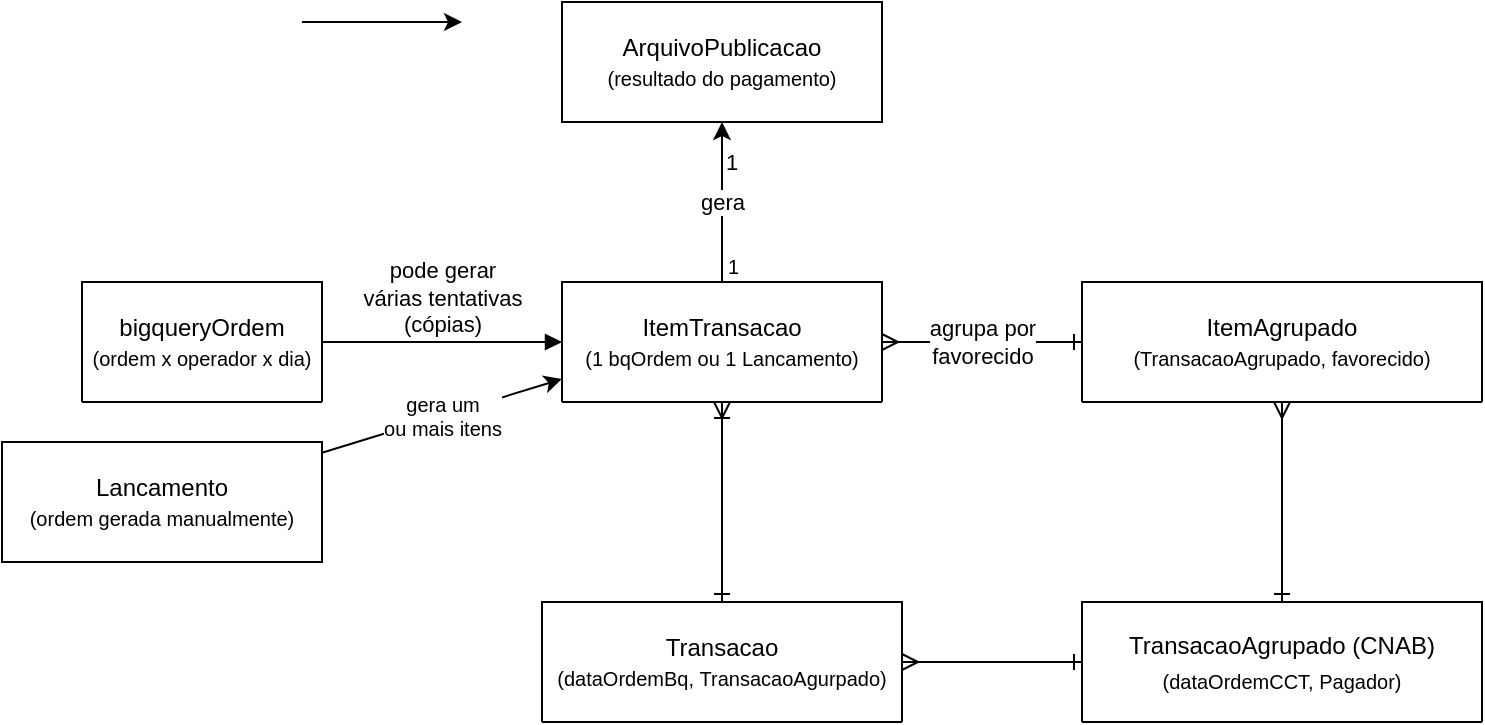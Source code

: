 <mxfile>
    <diagram id="lpX_ZkpqV6yvcHEso6yG" name="v1.2">
        <mxGraphModel dx="357" dy="529" grid="1" gridSize="10" guides="1" tooltips="1" connect="1" arrows="1" fold="1" page="1" pageScale="1" pageWidth="827" pageHeight="1169" math="0" shadow="0">
            <root>
                <mxCell id="0"/>
                <mxCell id="1" parent="0"/>
                <mxCell id="RxgOy6L4SFUtBw_ZGQsT-21" value="pode gerar&lt;br&gt;várias tentativas&lt;br&gt;(cópias)" style="edgeStyle=none;html=1;endArrow=block;endFill=1;verticalAlign=bottom;" parent="1" source="RxgOy6L4SFUtBw_ZGQsT-76" target="RxgOy6L4SFUtBw_ZGQsT-49" edge="1">
                    <mxGeometry relative="1" as="geometry">
                        <mxPoint x="210" y="430" as="sourcePoint"/>
                        <mxPoint x="300" y="430" as="targetPoint"/>
                    </mxGeometry>
                </mxCell>
                <mxCell id="RxgOy6L4SFUtBw_ZGQsT-28" value="agrupa por&lt;br&gt;favorecido" style="edgeStyle=none;html=1;startArrow=ERmany;startFill=0;endArrow=ERone;endFill=0;" parent="1" source="RxgOy6L4SFUtBw_ZGQsT-49" target="RxgOy6L4SFUtBw_ZGQsT-42" edge="1">
                    <mxGeometry relative="1" as="geometry">
                        <mxPoint x="460" y="430" as="sourcePoint"/>
                        <mxPoint x="530" y="430" as="targetPoint"/>
                        <mxPoint as="offset"/>
                    </mxGeometry>
                </mxCell>
                <mxCell id="RxgOy6L4SFUtBw_ZGQsT-39" value="" style="edgeStyle=none;html=1;startArrow=ERmany;startFill=0;endArrow=ERone;endFill=0;" parent="1" source="RxgOy6L4SFUtBw_ZGQsT-42" target="RxgOy6L4SFUtBw_ZGQsT-84" edge="1">
                    <mxGeometry relative="1" as="geometry">
                        <mxPoint x="680" y="480" as="sourcePoint"/>
                        <mxPoint x="680" y="540" as="targetPoint"/>
                    </mxGeometry>
                </mxCell>
                <mxCell id="RQP2HxZ81-lRLpYhffzV-1" value="gera um&lt;br&gt;ou mais itens" style="edgeStyle=none;html=1;fontSize=10;" parent="1" edge="1">
                    <mxGeometry relative="1" as="geometry">
                        <mxPoint x="200" y="485.385" as="sourcePoint"/>
                        <mxPoint x="320" y="448.462" as="targetPoint"/>
                    </mxGeometry>
                </mxCell>
                <mxCell id="RxgOy6L4SFUtBw_ZGQsT-35" value="Lancamento&lt;br&gt;&lt;span style=&quot;font-size: 10px;&quot;&gt;(ordem gerada manualmente)&lt;/span&gt;" style="rounded=0;whiteSpace=wrap;html=1;" parent="1" vertex="1">
                    <mxGeometry x="40" y="480" width="160" height="60" as="geometry"/>
                </mxCell>
                <mxCell id="RxgOy6L4SFUtBw_ZGQsT-37" value="gera" style="edgeStyle=orthogonalEdgeStyle;html=1;endArrow=classic;endFill=1;startArrow=none;startFill=0;rounded=0;" parent="1" source="RxgOy6L4SFUtBw_ZGQsT-49" target="RxgOy6L4SFUtBw_ZGQsT-36" edge="1">
                    <mxGeometry relative="1" as="geometry">
                        <mxPoint x="350" y="380" as="sourcePoint"/>
                        <Array as="points">
                            <mxPoint x="400" y="370"/>
                            <mxPoint x="400" y="370"/>
                        </Array>
                        <mxPoint x="400" y="330" as="targetPoint"/>
                    </mxGeometry>
                </mxCell>
                <mxCell id="RxgOy6L4SFUtBw_ZGQsT-69" value="1" style="edgeLabel;html=1;align=left;verticalAlign=middle;resizable=0;points=[];fontColor=default;" parent="RxgOy6L4SFUtBw_ZGQsT-37" vertex="1" connectable="0">
                    <mxGeometry x="0.609" relative="1" as="geometry">
                        <mxPoint y="4" as="offset"/>
                    </mxGeometry>
                </mxCell>
                <mxCell id="RxgOy6L4SFUtBw_ZGQsT-74" value="1" style="edgeLabel;html=1;align=left;verticalAlign=middle;resizable=0;points=[];fontColor=default;" parent="RxgOy6L4SFUtBw_ZGQsT-37" vertex="1" connectable="0">
                    <mxGeometry x="-0.166" y="-1" relative="1" as="geometry">
                        <mxPoint x="9" y="51" as="offset"/>
                    </mxGeometry>
                </mxCell>
                <mxCell id="RQP2HxZ81-lRLpYhffzV-2" value="1" style="edgeLabel;html=1;align=left;verticalAlign=middle;resizable=0;points=[];fontSize=10;fontColor=default;" parent="RxgOy6L4SFUtBw_ZGQsT-37" vertex="1" connectable="0">
                    <mxGeometry x="-0.787" y="-1" relative="1" as="geometry">
                        <mxPoint as="offset"/>
                    </mxGeometry>
                </mxCell>
                <mxCell id="RxgOy6L4SFUtBw_ZGQsT-36" value="ArquivoPublicacao&lt;br&gt;&lt;span style=&quot;font-size: 10px;&quot;&gt;(resultado do pagamento)&lt;/span&gt;" style="rounded=0;whiteSpace=wrap;html=1;" parent="1" vertex="1">
                    <mxGeometry x="320" y="260" width="160" height="60" as="geometry"/>
                </mxCell>
                <mxCell id="RxgOy6L4SFUtBw_ZGQsT-78" style="edgeStyle=orthogonalEdgeStyle;rounded=0;html=1;fontColor=default;startArrow=ERoneToMany;startFill=0;endArrow=ERone;endFill=0;" parent="1" source="RxgOy6L4SFUtBw_ZGQsT-49" target="RxgOy6L4SFUtBw_ZGQsT-80" edge="1">
                    <mxGeometry relative="1" as="geometry">
                        <mxPoint x="380" y="540" as="targetPoint"/>
                    </mxGeometry>
                </mxCell>
                <mxCell id="RxgOy6L4SFUtBw_ZGQsT-49" value="ItemTransacao&lt;br&gt;&lt;font style=&quot;font-size: 10px;&quot;&gt;(1 bqOrdem ou 1&amp;nbsp;Lancamento)&lt;/font&gt;&lt;span style=&quot;font-size: 10px;&quot;&gt;&lt;br&gt;&lt;/span&gt;" style="swimlane;fontStyle=0;childLayout=stackLayout;horizontal=1;startSize=60;horizontalStack=0;resizeParent=1;resizeParentMax=0;resizeLast=0;collapsible=1;marginBottom=0;whiteSpace=wrap;html=1;labelBackgroundColor=none;labelBorderColor=none;" parent="1" vertex="1" collapsed="1">
                    <mxGeometry x="320" y="400" width="160" height="60" as="geometry">
                        <mxRectangle x="320" y="400" width="160" height="160" as="alternateBounds"/>
                    </mxGeometry>
                </mxCell>
                <mxCell id="RxgOy6L4SFUtBw_ZGQsT-50" value="- OrdemPgto: representa um BigqueryOrdem&lt;br&gt;&lt;br&gt;- Lancamento: não usado" style="text;strokeColor=#36393d;fillColor=#cce5ff;align=left;verticalAlign=top;spacingLeft=4;spacingRight=4;overflow=hidden;points=[[0,0.5],[1,0.5]];portConstraint=eastwest;rotatable=0;whiteSpace=wrap;html=1;labelBackgroundColor=none;labelBorderColor=none;" parent="RxgOy6L4SFUtBw_ZGQsT-49" vertex="1">
                    <mxGeometry y="60" width="160" height="100" as="geometry"/>
                </mxCell>
                <mxCell id="RxgOy6L4SFUtBw_ZGQsT-76" value="bigqueryOrdem&lt;br&gt;&lt;span style=&quot;font-size: 10px;&quot;&gt;(ordem x operador x dia)&lt;/span&gt;&lt;span style=&quot;font-size: 10px;&quot;&gt;&lt;br&gt;&lt;/span&gt;" style="swimlane;fontStyle=0;childLayout=stackLayout;horizontal=1;startSize=60;horizontalStack=0;resizeParent=1;resizeParentMax=0;resizeLast=0;collapsible=1;marginBottom=0;whiteSpace=wrap;html=1;labelBackgroundColor=none;labelBorderColor=none;" parent="1" vertex="1" collapsed="1">
                    <mxGeometry x="80" y="400" width="120" height="60" as="geometry">
                        <mxRectangle x="80" y="400" width="160" height="160" as="alternateBounds"/>
                    </mxGeometry>
                </mxCell>
                <mxCell id="RxgOy6L4SFUtBw_ZGQsT-77" value="" style="text;strokeColor=#314354;fillColor=#6A7D8F;align=left;verticalAlign=top;spacingLeft=4;spacingRight=4;overflow=hidden;points=[[0,0.5],[1,0.5]];portConstraint=eastwest;rotatable=0;whiteSpace=wrap;html=1;fontColor=default;labelBackgroundColor=none;labelBorderColor=none;" parent="RxgOy6L4SFUtBw_ZGQsT-76" vertex="1">
                    <mxGeometry y="60" width="160" height="100" as="geometry"/>
                </mxCell>
                <mxCell id="RxgOy6L4SFUtBw_ZGQsT-86" style="edgeStyle=orthogonalEdgeStyle;rounded=0;html=1;fontColor=default;startArrow=ERmany;startFill=0;endArrow=ERone;endFill=0;" parent="1" source="RxgOy6L4SFUtBw_ZGQsT-80" target="RxgOy6L4SFUtBw_ZGQsT-84" edge="1">
                    <mxGeometry relative="1" as="geometry"/>
                </mxCell>
                <mxCell id="RxgOy6L4SFUtBw_ZGQsT-80" value="Transacao&lt;br&gt;&lt;font style=&quot;font-size: 10px;&quot;&gt;(dataOrdemBq,&amp;nbsp;TransacaoAgurpado)&lt;/font&gt;&lt;span style=&quot;font-size: 10px;&quot;&gt;&lt;br&gt;&lt;/span&gt;" style="swimlane;fontStyle=0;childLayout=stackLayout;horizontal=1;startSize=60;horizontalStack=0;resizeParent=1;resizeParentMax=0;resizeLast=0;collapsible=1;marginBottom=0;whiteSpace=wrap;html=1;labelBackgroundColor=none;labelBorderColor=none;" parent="1" vertex="1" collapsed="1">
                    <mxGeometry x="310" y="560" width="180" height="60" as="geometry">
                        <mxRectangle x="310" y="560" width="180" height="240" as="alternateBounds"/>
                    </mxGeometry>
                </mxCell>
                <mxCell id="RxgOy6L4SFUtBw_ZGQsT-81" value="Sobre:&lt;br&gt;- Representa um agrupamento usando a lógica externa (e.g. Jaé)&lt;br style=&quot;border-color: var(--border-color);&quot;&gt;&lt;br&gt;OrdemPgto:&lt;br&gt;- Agrupa por: dataOrdemBq, TransacaoAgrupado&lt;br&gt;&lt;br&gt;Lancamento:&lt;br&gt;- Não há o que agrupar (1x1)" style="text;strokeColor=#314354;fillColor=#6A7D8F;align=left;verticalAlign=top;spacingLeft=4;spacingRight=4;overflow=hidden;points=[[0,0.5],[1,0.5]];portConstraint=eastwest;rotatable=0;whiteSpace=wrap;html=1;fontColor=default;labelBackgroundColor=none;labelBorderColor=none;" parent="RxgOy6L4SFUtBw_ZGQsT-80" vertex="1">
                    <mxGeometry y="60" width="180" height="180" as="geometry"/>
                </mxCell>
                <mxCell id="RxgOy6L4SFUtBw_ZGQsT-84" value="TransacaoAgrupado (CNAB)&lt;br&gt;&lt;sub&gt;(dataOrdemCCT, Pagador)&lt;/sub&gt;&lt;span style=&quot;font-size: 10px;&quot;&gt;&lt;br&gt;&lt;/span&gt;" style="swimlane;fontStyle=0;childLayout=stackLayout;horizontal=1;startSize=60;horizontalStack=0;resizeParent=1;resizeParentMax=0;resizeLast=0;collapsible=1;marginBottom=0;whiteSpace=wrap;html=1;labelBackgroundColor=none;labelBorderColor=none;" parent="1" vertex="1" collapsed="1">
                    <mxGeometry x="580" y="560" width="200" height="60" as="geometry">
                        <mxRectangle x="580" y="560" width="200" height="160" as="alternateBounds"/>
                    </mxGeometry>
                </mxCell>
                <mxCell id="RxgOy6L4SFUtBw_ZGQsT-85" value="OrdemPgto, Lancamento:&lt;br&gt;- Agrupa Transacao por dataOrdemCCT, Pagador.&lt;br&gt;- Representa um CNAB&lt;br&gt;&lt;br&gt;" style="text;strokeColor=#36393d;fillColor=#cce5ff;align=left;verticalAlign=top;spacingLeft=4;spacingRight=4;overflow=hidden;points=[[0,0.5],[1,0.5]];portConstraint=eastwest;rotatable=0;whiteSpace=wrap;html=1;labelBackgroundColor=none;labelBorderColor=none;" parent="RxgOy6L4SFUtBw_ZGQsT-84" vertex="1">
                    <mxGeometry y="60" width="200" height="100" as="geometry"/>
                </mxCell>
                <mxCell id="RxgOy6L4SFUtBw_ZGQsT-42" value="ItemAgrupado&lt;br&gt;&lt;span style=&quot;font-size: 10px;&quot;&gt;(TransacaoAgrupado, favorecido)&lt;br&gt;&lt;/span&gt;" style="swimlane;fontStyle=0;childLayout=stackLayout;horizontal=1;startSize=60;horizontalStack=0;resizeParent=1;resizeParentMax=0;resizeLast=0;collapsible=1;marginBottom=0;whiteSpace=wrap;html=1;" parent="1" vertex="1" collapsed="1">
                    <mxGeometry x="580" y="400" width="200" height="60" as="geometry">
                        <mxRectangle x="580" y="400" width="250" height="320" as="alternateBounds"/>
                    </mxGeometry>
                </mxCell>
                <mxCell id="RxgOy6L4SFUtBw_ZGQsT-43" value="Sobre:&lt;br&gt;- Agrupa itens para não repetir as inúmeras transações dos vanzeiros&amp;nbsp; no extrato (regra de negócio).&lt;br&gt;&lt;br&gt;OrdemPgto:&lt;br&gt;- Agrupa por TransacaoAgrupado,&lt;br&gt;&amp;nbsp;favorecido (consorcio/operadora)&lt;br&gt;- DataOrdem do BQ é ignorada, usamos o dia de pagamento/tentativa de pagamento.&lt;br&gt;- O valor é somado&lt;br&gt;&lt;br&gt;Lancamento&lt;br&gt;- Agrupa: favorecido (clienteFavorecido), TransacaoAgrupado, dataOrdem&lt;br&gt;- dataOrdem é separado invidivualmente no caso do Lançamento" style="text;strokeColor=#36393d;fillColor=#cce5ff;align=left;verticalAlign=top;spacingLeft=4;spacingRight=4;overflow=hidden;points=[[0,0.5],[1,0.5]];portConstraint=eastwest;rotatable=0;whiteSpace=wrap;html=1;labelBackgroundColor=none;labelBorderColor=none;" parent="RxgOy6L4SFUtBw_ZGQsT-42" vertex="1">
                    <mxGeometry y="60" width="250" height="260" as="geometry"/>
                </mxCell>
                <mxCell id="2" value="" style="edgeStyle=none;orthogonalLoop=1;jettySize=auto;html=1;" edge="1" parent="1">
                    <mxGeometry width="80" relative="1" as="geometry">
                        <mxPoint x="190" y="270" as="sourcePoint"/>
                        <mxPoint x="270" y="270" as="targetPoint"/>
                        <Array as="points"/>
                    </mxGeometry>
                </mxCell>
            </root>
        </mxGraphModel>
    </diagram>
    <diagram id="B6VQvCnxZfHBte8nnbKo" name="Atual">
        <mxGraphModel dx="634" dy="779" grid="1" gridSize="10" guides="1" tooltips="1" connect="1" arrows="1" fold="1" page="1" pageScale="1" pageWidth="827" pageHeight="1169" math="0" shadow="0">
            <root>
                <mxCell id="0"/>
                <mxCell id="1" parent="0"/>
                <mxCell id="126" value="SFTP Caixa (AcessStage)" style="swimlane;whiteSpace=wrap;html=1;fillColor=#76608a;strokeColor=#432D57;fontColor=#ffffff;" parent="1" vertex="1">
                    <mxGeometry x="20" y="880" width="440" height="400" as="geometry"/>
                </mxCell>
                <mxCell id="128" value="📂 Remessa" style="swimlane;fontStyle=0;childLayout=stackLayout;horizontal=1;startSize=30;horizontalStack=0;resizeParent=1;resizeParentMax=0;resizeLast=0;collapsible=1;marginBottom=0;whiteSpace=wrap;html=1;" parent="126" vertex="1">
                    <mxGeometry x="60" y="40" width="320" height="60" as="geometry"/>
                </mxCell>
                <mxCell id="129" value="📝 remessa/smtr_prefeiturarj_ddmmyy_hhmmss.rem" style="text;strokeColor=none;fillColor=none;align=left;verticalAlign=middle;spacingLeft=4;spacingRight=4;overflow=hidden;points=[[0,0.5],[1,0.5]];portConstraint=eastwest;rotatable=0;whiteSpace=wrap;html=1;fontStyle=1" parent="128" vertex="1">
                    <mxGeometry y="30" width="320" height="30" as="geometry"/>
                </mxCell>
                <mxCell id="132" value="📂 Retorno" style="swimlane;fontStyle=0;childLayout=stackLayout;horizontal=1;startSize=30;horizontalStack=0;resizeParent=1;resizeParentMax=0;resizeLast=0;collapsible=1;marginBottom=0;whiteSpace=wrap;html=1;" parent="126" vertex="1">
                    <mxGeometry x="20" y="120" width="400" height="60" as="geometry"/>
                </mxCell>
                <mxCell id="133" value="📝 retorno/smtr_prefeiturarj_ddmmyy_hhmmss.ret" style="text;strokeColor=none;fillColor=none;align=left;verticalAlign=middle;spacingLeft=4;spacingRight=4;overflow=hidden;points=[[0,0.5],[1,0.5]];portConstraint=eastwest;rotatable=0;whiteSpace=wrap;html=1;fontStyle=1" parent="132" vertex="1">
                    <mxGeometry y="30" width="400" height="30" as="geometry"/>
                </mxCell>
                <mxCell id="136" value="📂 &amp;lt;extrato&amp;gt; (sem nome definido ainda)" style="swimlane;fontStyle=0;childLayout=stackLayout;horizontal=1;startSize=30;horizontalStack=0;resizeParent=1;resizeParentMax=0;resizeLast=0;collapsible=1;marginBottom=0;whiteSpace=wrap;html=1;" parent="126" vertex="1">
                    <mxGeometry x="60" y="320" width="320" height="60" as="geometry"/>
                </mxCell>
                <mxCell id="137" value="📝 smtr_prefeiturarj_eediario_ddmmyy_hhmmss.ext" style="text;strokeColor=none;fillColor=none;align=left;verticalAlign=middle;spacingLeft=4;spacingRight=4;overflow=hidden;points=[[0,0.5],[1,0.5]];portConstraint=eastwest;rotatable=0;whiteSpace=wrap;html=1;fontStyle=1" parent="136" vertex="1">
                    <mxGeometry y="30" width="320" height="30" as="geometry"/>
                </mxCell>
                <mxCell id="175" value="📂 Backup" style="swimlane;fontStyle=0;childLayout=stackLayout;horizontal=1;startSize=30;horizontalStack=0;resizeParent=1;resizeParentMax=0;resizeLast=0;collapsible=1;marginBottom=0;whiteSpace=wrap;html=1;" parent="126" vertex="1">
                    <mxGeometry x="20" y="200" width="400" height="90" as="geometry"/>
                </mxCell>
                <mxCell id="176" value="📝 backup/retorno/success/smtr_prefeiturarj_ddmmyy_hhmmss.ret" style="text;strokeColor=none;fillColor=none;align=left;verticalAlign=middle;spacingLeft=4;spacingRight=4;overflow=hidden;points=[[0,0.5],[1,0.5]];portConstraint=eastwest;rotatable=0;whiteSpace=wrap;html=1;fontStyle=0" parent="175" vertex="1">
                    <mxGeometry y="30" width="400" height="30" as="geometry"/>
                </mxCell>
                <mxCell id="177" value="📝 backup/retorno/failure/smtr_prefeiturarj_ddmmyy_hhmmss.ret" style="text;strokeColor=none;fillColor=none;align=left;verticalAlign=middle;spacingLeft=4;spacingRight=4;overflow=hidden;points=[[0,0.5],[1,0.5]];portConstraint=eastwest;rotatable=0;whiteSpace=wrap;html=1;fontStyle=0" parent="175" vertex="1">
                    <mxGeometry y="60" width="400" height="30" as="geometry"/>
                </mxCell>
                <mxCell id="127" value="🕑1 Atualizar remessa" style="rounded=0;html=1;endArrow=classic;endFill=1;entryX=1;entryY=0.25;entryDx=0;entryDy=0;edgeStyle=orthogonalEdgeStyle;" parent="1" source="2" target="128" edge="1">
                    <mxGeometry x="0.602" relative="1" as="geometry">
                        <mxPoint x="364" y="760" as="targetPoint"/>
                        <Array as="points">
                            <mxPoint x="840" y="480"/>
                            <mxPoint x="840" y="935"/>
                        </Array>
                        <mxPoint as="offset"/>
                    </mxGeometry>
                </mxCell>
                <mxCell id="88" style="edgeStyle=orthogonalEdgeStyle;rounded=0;html=1;strokeColor=default;startArrow=ERmandOne;startFill=0;endArrow=ERzeroToMany;endFill=0;" parent="1" source="TbMqHJzUpuBUaJiMhfmN-178" target="30" edge="1">
                    <mxGeometry relative="1" as="geometry">
                        <Array as="points">
                            <mxPoint x="400" y="280"/>
                            <mxPoint x="400" y="450"/>
                            <mxPoint x="630" y="450"/>
                        </Array>
                        <mxPoint x="270" y="280" as="sourcePoint"/>
                    </mxGeometry>
                </mxCell>
                <mxCell id="89" value="se for integração,&lt;br&gt;usa valor_transacao_total" style="edgeStyle=orthogonalEdgeStyle;rounded=0;html=1;strokeColor=default;startArrow=ERmandOne;startFill=0;endArrow=ERzeroToMany;endFill=0;" parent="1" source="79" target="30" edge="1">
                    <mxGeometry x="-0.149" relative="1" as="geometry">
                        <Array as="points">
                            <mxPoint x="400" y="165"/>
                            <mxPoint x="400" y="450"/>
                            <mxPoint x="630" y="450"/>
                        </Array>
                        <mxPoint as="offset"/>
                    </mxGeometry>
                </mxCell>
                <mxCell id="67" value="Bigquery (Fernanda)" style="swimlane;whiteSpace=wrap;html=1;fillColor=#647687;strokeColor=#314354;fontColor=#ffffff;" parent="1" vertex="1">
                    <mxGeometry x="40" y="80" width="400" height="760" as="geometry"/>
                </mxCell>
                <mxCell id="70" value="Operadora&lt;br&gt;(vanzeiro)" style="swimlane;fontStyle=0;childLayout=stackLayout;horizontal=1;startSize=30;horizontalStack=0;resizeParent=1;resizeParentMax=0;resizeLast=0;collapsible=1;marginBottom=0;whiteSpace=wrap;html=1;" parent="67" vertex="1">
                    <mxGeometry x="40" y="310" width="140" height="90" as="geometry"/>
                </mxCell>
                <mxCell id="71" value="id_operadora" style="text;strokeColor=none;fillColor=none;align=left;verticalAlign=middle;spacingLeft=4;spacingRight=4;overflow=hidden;points=[[0,0.5],[1,0.5]];portConstraint=eastwest;rotatable=0;whiteSpace=wrap;html=1;fontStyle=1" parent="70" vertex="1">
                    <mxGeometry y="30" width="140" height="30" as="geometry"/>
                </mxCell>
                <mxCell id="72" value="documento (cpf / cnpj)" style="text;strokeColor=none;fillColor=none;align=left;verticalAlign=middle;spacingLeft=4;spacingRight=4;overflow=hidden;points=[[0,0.5],[1,0.5]];portConstraint=eastwest;rotatable=0;whiteSpace=wrap;html=1;fontStyle=0" parent="70" vertex="1">
                    <mxGeometry y="60" width="140" height="30" as="geometry"/>
                </mxCell>
                <mxCell id="73" value="Consorcio&lt;br&gt;(empresa)" style="swimlane;fontStyle=0;childLayout=stackLayout;horizontal=1;startSize=30;horizontalStack=0;resizeParent=1;resizeParentMax=0;resizeLast=0;collapsible=1;marginBottom=0;whiteSpace=wrap;html=1;" parent="67" vertex="1">
                    <mxGeometry x="40" y="430" width="140" height="90" as="geometry"/>
                </mxCell>
                <mxCell id="74" value="id_consorcio" style="text;strokeColor=none;fillColor=none;align=left;verticalAlign=middle;spacingLeft=4;spacingRight=4;overflow=hidden;points=[[0,0.5],[1,0.5]];portConstraint=eastwest;rotatable=0;whiteSpace=wrap;html=1;fontStyle=1" parent="73" vertex="1">
                    <mxGeometry y="30" width="140" height="30" as="geometry"/>
                </mxCell>
                <mxCell id="75" value="cnpj" style="text;strokeColor=none;fillColor=none;align=left;verticalAlign=middle;spacingLeft=4;spacingRight=4;overflow=hidden;points=[[0,0.5],[1,0.5]];portConstraint=eastwest;rotatable=0;whiteSpace=wrap;html=1;fontStyle=0" parent="73" vertex="1">
                    <mxGeometry y="60" width="140" height="30" as="geometry"/>
                </mxCell>
                <mxCell id="76" style="edgeStyle=none;html=1;startArrow=ERmandOne;startFill=0;endArrow=ERzeroToMany;endFill=0;" parent="73" source="73" target="74" edge="1">
                    <mxGeometry relative="1" as="geometry"/>
                </mxCell>
                <mxCell id="79" value="Integracao&lt;br&gt;(ônibus)" style="swimlane;fontStyle=0;childLayout=stackLayout;horizontal=1;startSize=30;horizontalStack=0;resizeParent=1;resizeParentMax=0;resizeLast=0;collapsible=1;marginBottom=0;whiteSpace=wrap;html=1;" parent="67" vertex="1">
                    <mxGeometry x="40" y="40" width="140" height="90" as="geometry"/>
                </mxCell>
                <mxCell id="80" value="id_transacao" style="text;strokeColor=none;fillColor=none;align=left;verticalAlign=middle;spacingLeft=4;spacingRight=4;overflow=hidden;points=[[0,0.5],[1,0.5]];portConstraint=eastwest;rotatable=0;whiteSpace=wrap;html=1;fontStyle=1" parent="79" vertex="1">
                    <mxGeometry y="30" width="140" height="30" as="geometry"/>
                </mxCell>
                <mxCell id="81" value="valor_transacao_total" style="text;strokeColor=none;fillColor=none;align=left;verticalAlign=middle;spacingLeft=4;spacingRight=4;overflow=hidden;points=[[0,0.5],[1,0.5]];portConstraint=eastwest;rotatable=0;whiteSpace=wrap;html=1;fontStyle=0" parent="79" vertex="1">
                    <mxGeometry y="60" width="140" height="30" as="geometry"/>
                </mxCell>
                <mxCell id="TbMqHJzUpuBUaJiMhfmN-178" value="OrdemPagamentoDia" style="swimlane;fontStyle=0;childLayout=stackLayout;horizontal=1;startSize=30;horizontalStack=0;resizeParent=1;resizeParentMax=0;resizeLast=0;collapsible=1;marginBottom=0;whiteSpace=wrap;html=1;" parent="67" vertex="1">
                    <mxGeometry x="40" y="160" width="160" height="110" as="geometry"/>
                </mxCell>
                <mxCell id="TbMqHJzUpuBUaJiMhfmN-179" value="id_ordem_pgto (1 por dia)" style="text;strokeColor=none;fillColor=none;align=left;verticalAlign=middle;spacingLeft=4;spacingRight=4;overflow=hidden;points=[[0,0.5],[1,0.5]];portConstraint=eastwest;rotatable=0;whiteSpace=wrap;html=1;fontStyle=1" parent="TbMqHJzUpuBUaJiMhfmN-178" vertex="1">
                    <mxGeometry y="30" width="160" height="20" as="geometry"/>
                </mxCell>
                <mxCell id="TbMqHJzUpuBUaJiMhfmN-181" value="id_operadora (cpf)" style="text;strokeColor=none;fillColor=none;align=left;verticalAlign=middle;spacingLeft=4;spacingRight=4;overflow=hidden;points=[[0,0.5],[1,0.5]];portConstraint=eastwest;rotatable=0;whiteSpace=wrap;html=1;fontStyle=1" parent="TbMqHJzUpuBUaJiMhfmN-178" vertex="1">
                    <mxGeometry y="50" width="160" height="20" as="geometry"/>
                </mxCell>
                <mxCell id="TbMqHJzUpuBUaJiMhfmN-182" value="id_consorcio (cnpj)" style="text;strokeColor=none;fillColor=none;align=left;verticalAlign=middle;spacingLeft=4;spacingRight=4;overflow=hidden;points=[[0,0.5],[1,0.5]];portConstraint=eastwest;rotatable=0;whiteSpace=wrap;html=1;fontStyle=1" parent="TbMqHJzUpuBUaJiMhfmN-178" vertex="1">
                    <mxGeometry y="70" width="160" height="20" as="geometry"/>
                </mxCell>
                <mxCell id="TbMqHJzUpuBUaJiMhfmN-183" value="valor_transacao" style="text;strokeColor=none;fillColor=none;align=left;verticalAlign=middle;spacingLeft=4;spacingRight=4;overflow=hidden;points=[[0,0.5],[1,0.5]];portConstraint=eastwest;rotatable=0;whiteSpace=wrap;html=1;fontStyle=0" parent="TbMqHJzUpuBUaJiMhfmN-178" vertex="1">
                    <mxGeometry y="90" width="160" height="20" as="geometry"/>
                </mxCell>
                <mxCell id="200" value="Transacao" style="swimlane;fontStyle=0;childLayout=stackLayout;horizontal=1;startSize=30;horizontalStack=0;resizeParent=1;resizeParentMax=0;resizeLast=0;collapsible=1;marginBottom=0;whiteSpace=wrap;html=1;" parent="67" vertex="1">
                    <mxGeometry x="40" y="560" width="160" height="90" as="geometry"/>
                </mxCell>
                <mxCell id="201" value="datetime_transacao" style="text;strokeColor=none;fillColor=none;align=left;verticalAlign=middle;spacingLeft=4;spacingRight=4;overflow=hidden;points=[[0,0.5],[1,0.5]];portConstraint=eastwest;rotatable=0;whiteSpace=wrap;html=1;fontStyle=1" parent="200" vertex="1">
                    <mxGeometry y="30" width="160" height="30" as="geometry"/>
                </mxCell>
                <mxCell id="202" value="datetime_processamento" style="text;strokeColor=none;fillColor=none;align=left;verticalAlign=middle;spacingLeft=4;spacingRight=4;overflow=hidden;points=[[0,0.5],[1,0.5]];portConstraint=eastwest;rotatable=0;whiteSpace=wrap;html=1;fontStyle=1" parent="200" vertex="1">
                    <mxGeometry y="60" width="160" height="30" as="geometry"/>
                </mxCell>
                <mxCell id="77" value="Se favorecido&lt;br&gt;é CNPJ" style="edgeStyle=orthogonalEdgeStyle;html=1;startArrow=ERmandOne;startFill=0;endArrow=ERzeroToMany;endFill=0;strokeColor=#006EAF;rounded=0;fillColor=#1ba1e2;" parent="1" source="73" target="30" edge="1">
                    <mxGeometry x="-0.654" relative="1" as="geometry">
                        <Array as="points">
                            <mxPoint x="370" y="555"/>
                            <mxPoint x="370" y="510"/>
                            <mxPoint x="680" y="510"/>
                        </Array>
                        <mxPoint as="offset"/>
                    </mxGeometry>
                </mxCell>
                <mxCell id="78" value="Se favorecido&lt;br&gt;é CPF" style="edgeStyle=orthogonalEdgeStyle;rounded=0;html=1;strokeColor=#006EAF;startArrow=ERmandOne;startFill=0;endArrow=ERzeroToMany;endFill=0;fillColor=#1ba1e2;" parent="1" source="70" target="30" edge="1">
                    <mxGeometry x="-0.685" y="5" relative="1" as="geometry">
                        <Array as="points">
                            <mxPoint x="370" y="435"/>
                            <mxPoint x="370" y="510"/>
                            <mxPoint x="680" y="510"/>
                        </Array>
                        <mxPoint as="offset"/>
                    </mxGeometry>
                </mxCell>
                <mxCell id="109" value="🕑1&lt;br&gt;Enviar remessa" style="rounded=1;whiteSpace=wrap;html=1;align=left;spacingLeft=5;spacingRight=5;dashed=1;" parent="1" vertex="1">
                    <mxGeometry x="480" y="20" width="150" height="50" as="geometry"/>
                </mxCell>
                <mxCell id="125" value="🕑2&lt;br&gt;Atualizar retorno" style="rounded=1;whiteSpace=wrap;html=1;align=left;spacingLeft=5;spacingRight=5;dashed=1;" parent="1" vertex="1">
                    <mxGeometry x="660" y="20" width="120" height="50" as="geometry"/>
                </mxCell>
                <mxCell id="138" value="🕑3&lt;br&gt;Salvar Transacoes Jaé" style="rounded=1;whiteSpace=wrap;html=1;align=left;spacingLeft=5;spacingRight=5;dashed=1;" parent="1" vertex="1">
                    <mxGeometry x="810" y="20" width="150" height="50" as="geometry"/>
                </mxCell>
                <mxCell id="141" value="🕑4&lt;br&gt;Salvar Transações Lançamento" style="rounded=1;whiteSpace=wrap;html=1;align=left;spacingLeft=5;spacingRight=5;dashed=1;" parent="1" vertex="1">
                    <mxGeometry x="985" y="20" width="195" height="50" as="geometry"/>
                </mxCell>
                <mxCell id="178" value="🕑2 Atualizar retorno" style="edgeStyle=orthogonalEdgeStyle;html=1;entryX=1;entryY=0.25;entryDx=0;entryDy=0;rounded=0;" parent="1" source="2" target="175" edge="1">
                    <mxGeometry x="0.605" relative="1" as="geometry">
                        <Array as="points">
                            <mxPoint x="840" y="480"/>
                            <mxPoint x="840" y="1102"/>
                        </Array>
                        <mxPoint as="offset"/>
                    </mxGeometry>
                </mxCell>
                <mxCell id="61" value="CCT" style="swimlane;whiteSpace=wrap;html=1;fillColor=#e3c800;strokeColor=#B09500;labelBackgroundColor=none;fontColor=#000000;" parent="1" vertex="1">
                    <mxGeometry x="480" y="80" width="1560" height="1200" as="geometry"/>
                </mxCell>
                <mxCell id="95" value="Intermediário CNAB - pgto" style="swimlane;whiteSpace=wrap;html=1;fillColor=none;fontColor=default;strokeColor=#808080;dashed=1;swimlaneLine=0;" parent="61" vertex="1">
                    <mxGeometry x="420" y="200" width="460" height="680" as="geometry"/>
                </mxCell>
                <mxCell id="222" style="edgeStyle=none;html=1;startArrow=ERzeroToMany;startFill=0;endArrow=ERmandOne;endFill=0;entryX=0;entryY=0.25;entryDx=0;entryDy=0;" parent="95" source="2" target="191" edge="1">
                    <mxGeometry relative="1" as="geometry"/>
                </mxCell>
                <mxCell id="2" value="Transacao&lt;br&gt;(movim. financeira)" style="swimlane;fontStyle=0;childLayout=stackLayout;horizontal=1;startSize=30;horizontalStack=0;resizeParent=1;resizeParentMax=0;resizeLast=0;collapsible=1;marginBottom=0;whiteSpace=wrap;html=1;" parent="95" vertex="1" collapsed="1">
                    <mxGeometry x="27" y="180" width="140" height="40" as="geometry">
                        <mxRectangle x="20" y="180" width="180" height="90" as="alternateBounds"/>
                    </mxGeometry>
                </mxCell>
                <mxCell id="144" value="id_ordem_pagamento (N)" style="text;strokeColor=none;fillColor=none;align=left;verticalAlign=middle;spacingLeft=4;spacingRight=4;overflow=hidden;points=[[0,0.5],[1,0.5]];portConstraint=eastwest;rotatable=0;whiteSpace=wrap;html=1;fontStyle=1" parent="2" vertex="1">
                    <mxGeometry y="30" width="180" height="20" as="geometry"/>
                </mxCell>
                <mxCell id="184" value="dataCriacaoLancamento (N)" style="text;strokeColor=none;fillColor=none;align=left;verticalAlign=middle;spacingLeft=4;spacingRight=4;overflow=hidden;points=[[0,0.5],[1,0.5]];portConstraint=eastwest;rotatable=0;whiteSpace=wrap;html=1;fontStyle=1" parent="2" vertex="1">
                    <mxGeometry y="50" width="180" height="20" as="geometry"/>
                </mxCell>
                <mxCell id="187" value="tipoArquivo (U)" style="text;strokeColor=none;fillColor=none;align=left;verticalAlign=middle;spacingLeft=4;spacingRight=4;overflow=hidden;points=[[0,0.5],[1,0.5]];portConstraint=eastwest;rotatable=0;whiteSpace=wrap;html=1;fontStyle=1" parent="2" vertex="1">
                    <mxGeometry y="70" width="180" height="20" as="geometry"/>
                </mxCell>
                <mxCell id="6" value="ItemTransacao" style="swimlane;fontStyle=0;childLayout=stackLayout;horizontal=1;startSize=30;horizontalStack=0;resizeParent=1;resizeParentMax=0;resizeLast=0;collapsible=1;marginBottom=0;whiteSpace=wrap;html=1;" parent="95" vertex="1" collapsed="1">
                    <mxGeometry x="37" y="360" width="120" height="30" as="geometry">
                        <mxRectangle x="37" y="360" width="153" height="170" as="alternateBounds"/>
                    </mxGeometry>
                </mxCell>
                <mxCell id="7" value="id_transacao (N)" style="text;strokeColor=none;fillColor=none;align=left;verticalAlign=middle;spacingLeft=4;spacingRight=4;overflow=hidden;points=[[0,0.5],[1,0.5]];portConstraint=eastwest;rotatable=0;whiteSpace=wrap;html=1;fontStyle=1" parent="6" vertex="1">
                    <mxGeometry y="30" width="153" height="20" as="geometry"/>
                </mxCell>
                <mxCell id="189" value="idConsorcio&amp;nbsp;(N)" style="text;strokeColor=none;fillColor=none;align=left;verticalAlign=middle;spacingLeft=4;spacingRight=4;overflow=hidden;points=[[0,0.5],[1,0.5]];portConstraint=eastwest;rotatable=0;whiteSpace=wrap;html=1;fontStyle=1" parent="6" vertex="1">
                    <mxGeometry y="50" width="153" height="20" as="geometry"/>
                </mxCell>
                <mxCell id="188" value="idOperadora&amp;nbsp;(N)" style="text;strokeColor=none;fillColor=none;align=left;verticalAlign=middle;spacingLeft=4;spacingRight=4;overflow=hidden;points=[[0,0.5],[1,0.5]];portConstraint=eastwest;rotatable=0;whiteSpace=wrap;html=1;fontStyle=1" parent="6" vertex="1">
                    <mxGeometry y="70" width="153" height="20" as="geometry"/>
                </mxCell>
                <mxCell id="190" value="dataLancamento (N)" style="text;strokeColor=none;fillColor=none;align=left;verticalAlign=middle;spacingLeft=4;spacingRight=4;overflow=hidden;points=[[0,0.5],[1,0.5]];portConstraint=eastwest;rotatable=0;whiteSpace=wrap;html=1;fontStyle=1" parent="6" vertex="1">
                    <mxGeometry y="90" width="153" height="20" as="geometry"/>
                </mxCell>
                <mxCell id="42" value="id_cliente_favorecido" style="text;strokeColor=none;fillColor=none;align=left;verticalAlign=middle;spacingLeft=4;spacingRight=4;overflow=hidden;points=[[0,0.5],[1,0.5]];portConstraint=eastwest;rotatable=0;whiteSpace=wrap;html=1;" parent="6" vertex="1">
                    <mxGeometry y="110" width="153" height="20" as="geometry"/>
                </mxCell>
                <mxCell id="149" value="status" style="text;strokeColor=none;fillColor=none;align=left;verticalAlign=middle;spacingLeft=4;spacingRight=4;overflow=hidden;points=[[0,0.5],[1,0.5]];portConstraint=eastwest;rotatable=0;whiteSpace=wrap;html=1;" parent="6" vertex="1">
                    <mxGeometry y="130" width="153" height="20" as="geometry"/>
                </mxCell>
                <mxCell id="151" value="id_detalhe_a (N)" style="text;strokeColor=none;fillColor=none;align=left;verticalAlign=middle;spacingLeft=4;spacingRight=4;overflow=hidden;points=[[0,0.5],[1,0.5]];portConstraint=eastwest;rotatable=0;whiteSpace=wrap;html=1;" parent="6" vertex="1">
                    <mxGeometry y="150" width="153" height="20" as="geometry"/>
                </mxCell>
                <mxCell id="36" value="ClienteFavorecido" style="swimlane;fontStyle=0;childLayout=stackLayout;horizontal=1;startSize=30;horizontalStack=0;resizeParent=1;resizeParentMax=0;resizeLast=0;collapsible=1;marginBottom=0;whiteSpace=wrap;html=1;" parent="95" vertex="1" collapsed="1">
                    <mxGeometry x="27" y="560" width="140" height="30" as="geometry">
                        <mxRectangle x="27" y="560" width="140" height="70" as="alternateBounds"/>
                    </mxGeometry>
                </mxCell>
                <mxCell id="37" value="id_transacao" style="text;strokeColor=none;fillColor=none;align=left;verticalAlign=middle;spacingLeft=4;spacingRight=4;overflow=hidden;points=[[0,0.5],[1,0.5]];portConstraint=eastwest;rotatable=0;whiteSpace=wrap;html=1;fontStyle=1" parent="36" vertex="1">
                    <mxGeometry y="30" width="140" height="20" as="geometry"/>
                </mxCell>
                <mxCell id="153" value="id_user" style="text;strokeColor=none;fillColor=none;align=left;verticalAlign=middle;spacingLeft=4;spacingRight=4;overflow=hidden;points=[[0,0.5],[1,0.5]];portConstraint=eastwest;rotatable=0;whiteSpace=wrap;html=1;fontStyle=1" parent="36" vertex="1">
                    <mxGeometry y="50" width="140" height="20" as="geometry"/>
                </mxCell>
                <mxCell id="10" value="" style="html=1;startArrow=ERmandOne;startFill=0;endArrow=ERzeroToMany;endFill=0;" parent="95" source="2" target="6" edge="1">
                    <mxGeometry relative="1" as="geometry">
                        <mxPoint y="180" as="sourcePoint"/>
                        <mxPoint x="70" y="170" as="targetPoint"/>
                    </mxGeometry>
                </mxCell>
                <mxCell id="38" value="&lt;br&gt;" style="rounded=0;html=1;labelBackgroundColor=default;startArrow=ERmandOne;startFill=0;endArrow=ERzeroToMany;endFill=0;" parent="95" source="36" target="6" edge="1">
                    <mxGeometry x="-0.091" relative="1" as="geometry">
                        <mxPoint x="150" y="340" as="sourcePoint"/>
                        <mxPoint as="offset"/>
                    </mxGeometry>
                </mxCell>
                <mxCell id="19" value="Pagador" style="swimlane;fontStyle=0;childLayout=stackLayout;horizontal=1;startSize=30;horizontalStack=0;resizeParent=1;resizeParentMax=0;resizeLast=0;collapsible=1;marginBottom=0;whiteSpace=wrap;html=1;" parent="95" vertex="1">
                    <mxGeometry x="40" y="50" width="140" height="60" as="geometry"/>
                </mxCell>
                <mxCell id="20" value="id_pagador" style="text;strokeColor=none;fillColor=none;align=left;verticalAlign=middle;spacingLeft=4;spacingRight=4;overflow=hidden;points=[[0,0.5],[1,0.5]];portConstraint=eastwest;rotatable=0;whiteSpace=wrap;html=1;fontStyle=1" parent="19" vertex="1">
                    <mxGeometry y="30" width="140" height="30" as="geometry"/>
                </mxCell>
                <mxCell id="214" style="edgeStyle=none;html=1;startArrow=ERzeroToMany;startFill=0;endArrow=ERmandOne;endFill=0;" parent="95" source="6" target="tf1pGWxB0XxldyvABxYF-199" edge="1">
                    <mxGeometry relative="1" as="geometry">
                        <mxPoint x="200" y="440" as="targetPoint"/>
                    </mxGeometry>
                </mxCell>
                <mxCell id="tf1pGWxB0XxldyvABxYF-199" value="ItemTransacaoAgrupado" style="swimlane;fontStyle=0;childLayout=stackLayout;horizontal=1;startSize=30;horizontalStack=0;resizeParent=1;resizeParentMax=0;resizeLast=0;collapsible=1;marginBottom=0;whiteSpace=wrap;html=1;" parent="95" vertex="1" collapsed="1">
                    <mxGeometry x="250" y="360" width="170" height="30" as="geometry">
                        <mxRectangle x="220" y="360" width="153" height="110" as="alternateBounds"/>
                    </mxGeometry>
                </mxCell>
                <mxCell id="tf1pGWxB0XxldyvABxYF-200" value="id_transacao" style="text;strokeColor=none;fillColor=none;align=left;verticalAlign=middle;spacingLeft=4;spacingRight=4;overflow=hidden;points=[[0,0.5],[1,0.5]];portConstraint=eastwest;rotatable=0;whiteSpace=wrap;html=1;fontStyle=1" parent="tf1pGWxB0XxldyvABxYF-199" vertex="1">
                    <mxGeometry y="30" width="153" height="20" as="geometry"/>
                </mxCell>
                <mxCell id="tf1pGWxB0XxldyvABxYF-201" value="idConsorcio" style="text;strokeColor=none;fillColor=none;align=left;verticalAlign=middle;spacingLeft=4;spacingRight=4;overflow=hidden;points=[[0,0.5],[1,0.5]];portConstraint=eastwest;rotatable=0;whiteSpace=wrap;html=1;fontStyle=1" parent="tf1pGWxB0XxldyvABxYF-199" vertex="1">
                    <mxGeometry y="50" width="153" height="20" as="geometry"/>
                </mxCell>
                <mxCell id="tf1pGWxB0XxldyvABxYF-202" value="idOperadora" style="text;strokeColor=none;fillColor=none;align=left;verticalAlign=middle;spacingLeft=4;spacingRight=4;overflow=hidden;points=[[0,0.5],[1,0.5]];portConstraint=eastwest;rotatable=0;whiteSpace=wrap;html=1;fontStyle=1" parent="tf1pGWxB0XxldyvABxYF-199" vertex="1">
                    <mxGeometry y="70" width="153" height="20" as="geometry"/>
                </mxCell>
                <mxCell id="tf1pGWxB0XxldyvABxYF-203" value="idOrdem" style="text;strokeColor=none;fillColor=none;align=left;verticalAlign=middle;spacingLeft=4;spacingRight=4;overflow=hidden;points=[[0,0.5],[1,0.5]];portConstraint=eastwest;rotatable=0;whiteSpace=wrap;html=1;fontStyle=1" parent="tf1pGWxB0XxldyvABxYF-199" vertex="1">
                    <mxGeometry y="90" width="153" height="20" as="geometry"/>
                </mxCell>
                <mxCell id="219" style="edgeStyle=none;html=1;startArrow=ERmandOne;startFill=0;endArrow=ERzeroToMany;endFill=0;" parent="95" source="191" target="tf1pGWxB0XxldyvABxYF-199" edge="1">
                    <mxGeometry relative="1" as="geometry"/>
                </mxCell>
                <mxCell id="191" value="TransacaoAgrupado" style="swimlane;fontStyle=0;childLayout=stackLayout;horizontal=1;startSize=30;horizontalStack=0;resizeParent=1;resizeParentMax=0;resizeLast=0;collapsible=1;marginBottom=0;whiteSpace=wrap;html=1;" parent="95" vertex="1" collapsed="1">
                    <mxGeometry x="260" y="240" width="150" height="30" as="geometry">
                        <mxRectangle x="270" y="120" width="153" height="110" as="alternateBounds"/>
                    </mxGeometry>
                </mxCell>
                <mxCell id="192" value="id_transacao" style="text;strokeColor=none;fillColor=none;align=left;verticalAlign=middle;spacingLeft=4;spacingRight=4;overflow=hidden;points=[[0,0.5],[1,0.5]];portConstraint=eastwest;rotatable=0;whiteSpace=wrap;html=1;fontStyle=1" parent="191" vertex="1">
                    <mxGeometry y="30" width="153" height="20" as="geometry"/>
                </mxCell>
                <mxCell id="193" value="idConsorcio" style="text;strokeColor=none;fillColor=none;align=left;verticalAlign=middle;spacingLeft=4;spacingRight=4;overflow=hidden;points=[[0,0.5],[1,0.5]];portConstraint=eastwest;rotatable=0;whiteSpace=wrap;html=1;fontStyle=1" parent="191" vertex="1">
                    <mxGeometry y="50" width="153" height="20" as="geometry"/>
                </mxCell>
                <mxCell id="194" value="idOperadora" style="text;strokeColor=none;fillColor=none;align=left;verticalAlign=middle;spacingLeft=4;spacingRight=4;overflow=hidden;points=[[0,0.5],[1,0.5]];portConstraint=eastwest;rotatable=0;whiteSpace=wrap;html=1;fontStyle=1" parent="191" vertex="1">
                    <mxGeometry y="70" width="153" height="20" as="geometry"/>
                </mxCell>
                <mxCell id="195" value="idOrdem" style="text;strokeColor=none;fillColor=none;align=left;verticalAlign=middle;spacingLeft=4;spacingRight=4;overflow=hidden;points=[[0,0.5],[1,0.5]];portConstraint=eastwest;rotatable=0;whiteSpace=wrap;html=1;fontStyle=1" parent="191" vertex="1">
                    <mxGeometry y="90" width="153" height="20" as="geometry"/>
                </mxCell>
                <mxCell id="34" value="Várias transações de um pagador" style="edgeStyle=orthogonalEdgeStyle;html=1;labelBackgroundColor=default;rounded=0;endArrow=ERzeroToMany;endFill=0;startArrow=ERmandOne;startFill=0;verticalAlign=bottom;" parent="95" source="19" target="2" edge="1">
                    <mxGeometry relative="1" as="geometry">
                        <mxPoint x="324" y="116" as="targetPoint"/>
                        <Array as="points">
                            <mxPoint x="80" y="90"/>
                        </Array>
                    </mxGeometry>
                </mxCell>
                <mxCell id="223" style="edgeStyle=none;html=1;startArrow=ERzeroToMany;startFill=0;endArrow=ERzeroToMany;endFill=0;" parent="95" source="36" target="215" edge="1">
                    <mxGeometry relative="1" as="geometry">
                        <mxPoint x="190" y="470" as="sourcePoint"/>
                    </mxGeometry>
                </mxCell>
                <mxCell id="215" value="AgendamentoPgto" style="swimlane;fontStyle=0;childLayout=stackLayout;horizontal=1;startSize=30;horizontalStack=0;resizeParent=1;resizeParentMax=0;resizeLast=0;collapsible=1;marginBottom=0;whiteSpace=wrap;html=1;" parent="95" vertex="1" collapsed="1">
                    <mxGeometry x="260" y="560" width="140" height="40" as="geometry">
                        <mxRectangle x="20" y="180" width="180" height="90" as="alternateBounds"/>
                    </mxGeometry>
                </mxCell>
                <mxCell id="216" value="id_ordem_pagamento (N)" style="text;strokeColor=none;fillColor=none;align=left;verticalAlign=middle;spacingLeft=4;spacingRight=4;overflow=hidden;points=[[0,0.5],[1,0.5]];portConstraint=eastwest;rotatable=0;whiteSpace=wrap;html=1;fontStyle=1" parent="215" vertex="1">
                    <mxGeometry y="30" width="180" height="20" as="geometry"/>
                </mxCell>
                <mxCell id="217" value="dataCriacaoLancamento (N)" style="text;strokeColor=none;fillColor=none;align=left;verticalAlign=middle;spacingLeft=4;spacingRight=4;overflow=hidden;points=[[0,0.5],[1,0.5]];portConstraint=eastwest;rotatable=0;whiteSpace=wrap;html=1;fontStyle=1" parent="215" vertex="1">
                    <mxGeometry y="50" width="180" height="20" as="geometry"/>
                </mxCell>
                <mxCell id="218" value="tipoArquivo (U)" style="text;strokeColor=none;fillColor=none;align=left;verticalAlign=middle;spacingLeft=4;spacingRight=4;overflow=hidden;points=[[0,0.5],[1,0.5]];portConstraint=eastwest;rotatable=0;whiteSpace=wrap;html=1;fontStyle=1" parent="215" vertex="1">
                    <mxGeometry y="70" width="180" height="20" as="geometry"/>
                </mxCell>
                <mxCell id="14" value="" style="edgeStyle=none;html=1;startArrow=ERmandOne;startFill=0;endArrow=ERmandOne;endFill=0;labelBackgroundColor=none;verticalAlign=middle;entryX=0;entryY=0.5;entryDx=0;entryDy=0;" parent="61" source="2" target="154" edge="1">
                    <mxGeometry x="0.459" y="-2" relative="1" as="geometry">
                        <mxPoint x="680" y="480" as="sourcePoint"/>
                        <mxPoint x="640" y="440" as="targetPoint"/>
                        <mxPoint as="offset"/>
                    </mxGeometry>
                </mxCell>
                <mxCell id="41" value="🕑3; 🕑4" style="rounded=0;html=1;labelBackgroundColor=default;startArrow=ERmandOne;startFill=0;endArrow=ERmandOne;endFill=0;" parent="61" source="39" target="36" edge="1">
                    <mxGeometry relative="1" as="geometry"/>
                </mxCell>
                <mxCell id="39" value="User" style="swimlane;fontStyle=0;childLayout=stackLayout;horizontal=1;startSize=30;horizontalStack=0;resizeParent=1;resizeParentMax=0;resizeLast=0;collapsible=1;marginBottom=0;whiteSpace=wrap;html=1;" parent="61" vertex="1" collapsed="1">
                    <mxGeometry x="457" y="960" width="70" height="30" as="geometry">
                        <mxRectangle x="457" y="960" width="140" height="60" as="alternateBounds"/>
                    </mxGeometry>
                </mxCell>
                <mxCell id="40" value="id" style="text;strokeColor=none;fillColor=none;align=left;verticalAlign=middle;spacingLeft=4;spacingRight=4;overflow=hidden;points=[[0,0.5],[1,0.5]];portConstraint=eastwest;rotatable=0;whiteSpace=wrap;html=1;fontStyle=1" parent="39" vertex="1">
                    <mxGeometry y="30" width="140" height="30" as="geometry"/>
                </mxCell>
                <mxCell id="62" value="Integração&lt;br&gt;(Bigquery, equipe dados etc)" style="swimlane;whiteSpace=wrap;html=1;dashed=1;strokeColor=#999999;swimlaneLine=0;startSize=40;" parent="61" vertex="1">
                    <mxGeometry x="80" y="40" width="240" height="600" as="geometry"/>
                </mxCell>
                <mxCell id="30" value="OrdemPagamento&lt;br&gt;(pagador - jaé)" style="swimlane;fontStyle=0;childLayout=stackLayout;horizontal=1;startSize=30;horizontalStack=0;resizeParent=1;resizeParentMax=0;resizeLast=0;collapsible=1;marginBottom=0;whiteSpace=wrap;html=1;" parent="62" vertex="1" collapsed="1">
                    <mxGeometry x="40" y="265" width="120" height="40" as="geometry">
                        <mxRectangle x="40" y="265" width="170" height="90" as="alternateBounds"/>
                    </mxGeometry>
                </mxCell>
                <mxCell id="31" value="idOrdem" style="text;strokeColor=none;fillColor=none;align=left;verticalAlign=middle;spacingLeft=4;spacingRight=4;overflow=hidden;points=[[0,0.5],[1,0.5]];portConstraint=eastwest;rotatable=0;whiteSpace=wrap;html=1;fontStyle=1" parent="30" vertex="1">
                    <mxGeometry y="30" width="170" height="20" as="geometry"/>
                </mxCell>
                <mxCell id="208" value="dataOrdem" style="text;strokeColor=none;fillColor=none;align=left;verticalAlign=middle;spacingLeft=4;spacingRight=4;overflow=hidden;points=[[0,0.5],[1,0.5]];portConstraint=eastwest;rotatable=0;whiteSpace=wrap;html=1;fontStyle=1" parent="30" vertex="1">
                    <mxGeometry y="50" width="170" height="20" as="geometry"/>
                </mxCell>
                <mxCell id="86" value="operadoraCpfCnpj" style="text;strokeColor=none;fillColor=none;align=left;verticalAlign=middle;spacingLeft=4;spacingRight=4;overflow=hidden;points=[[0,0.5],[1,0.5]];portConstraint=eastwest;rotatable=0;whiteSpace=wrap;html=1;fontStyle=1" parent="30" vertex="1">
                    <mxGeometry y="70" width="170" height="20" as="geometry"/>
                </mxCell>
                <mxCell id="196" value="TransacaoView&lt;br&gt;(catracadas - jaé)" style="swimlane;fontStyle=0;childLayout=stackLayout;horizontal=1;startSize=30;horizontalStack=0;resizeParent=1;resizeParentMax=0;resizeLast=0;collapsible=1;marginBottom=0;whiteSpace=wrap;html=1;" parent="62" vertex="1" collapsed="1">
                    <mxGeometry x="40" y="480" width="140" height="40" as="geometry">
                        <mxRectangle x="20" y="180" width="180" height="90" as="alternateBounds"/>
                    </mxGeometry>
                </mxCell>
                <mxCell id="197" value="id_ordem_pagamento (N)" style="text;strokeColor=none;fillColor=none;align=left;verticalAlign=middle;spacingLeft=4;spacingRight=4;overflow=hidden;points=[[0,0.5],[1,0.5]];portConstraint=eastwest;rotatable=0;whiteSpace=wrap;html=1;fontStyle=1" parent="196" vertex="1">
                    <mxGeometry y="30" width="180" height="20" as="geometry"/>
                </mxCell>
                <mxCell id="198" value="dataCriacaoLancamento (N)" style="text;strokeColor=none;fillColor=none;align=left;verticalAlign=middle;spacingLeft=4;spacingRight=4;overflow=hidden;points=[[0,0.5],[1,0.5]];portConstraint=eastwest;rotatable=0;whiteSpace=wrap;html=1;fontStyle=1" parent="196" vertex="1">
                    <mxGeometry y="50" width="180" height="20" as="geometry"/>
                </mxCell>
                <mxCell id="199" value="tipoArquivo (U)" style="text;strokeColor=none;fillColor=none;align=left;verticalAlign=middle;spacingLeft=4;spacingRight=4;overflow=hidden;points=[[0,0.5],[1,0.5]];portConstraint=eastwest;rotatable=0;whiteSpace=wrap;html=1;fontStyle=1" parent="196" vertex="1">
                    <mxGeometry y="70" width="180" height="20" as="geometry"/>
                </mxCell>
                <mxCell id="58" value="ArquivoPublicacao&lt;br&gt;(relatório remessa/retorno)" style="swimlane;fontStyle=0;childLayout=stackLayout;horizontal=1;startSize=30;horizontalStack=0;resizeParent=1;resizeParentMax=0;resizeLast=0;collapsible=1;marginBottom=0;whiteSpace=wrap;html=1;" parent="62" vertex="1" collapsed="1">
                    <mxGeometry x="40" y="80" width="180" height="40" as="geometry">
                        <mxRectangle x="40" y="40" width="180" height="50" as="alternateBounds"/>
                    </mxGeometry>
                </mxCell>
                <mxCell id="179" value="dataPagamento (retorno)" style="text;strokeColor=none;fillColor=none;align=left;verticalAlign=middle;spacingLeft=4;spacingRight=4;overflow=hidden;points=[[0,0.5],[1,0.5]];portConstraint=eastwest;rotatable=0;whiteSpace=wrap;html=1;" parent="58" vertex="1">
                    <mxGeometry y="30" width="180" height="20" as="geometry"/>
                </mxCell>
                <mxCell id="32" value="🕑1" style="edgeStyle=orthogonalEdgeStyle;html=1;startArrow=ERmandOne;startFill=0;endArrow=ERmandOne;endFill=0;rounded=0;" parent="62" source="58" target="30" edge="1">
                    <mxGeometry x="0.21" relative="1" as="geometry">
                        <mxPoint x="-10" as="sourcePoint"/>
                        <Array as="points">
                            <mxPoint x="120" y="190"/>
                            <mxPoint x="120" y="190"/>
                        </Array>
                        <mxPoint as="offset"/>
                    </mxGeometry>
                </mxCell>
                <mxCell id="204" value="viaualiza" style="edgeStyle=orthogonalEdgeStyle;html=1;rounded=0;startArrow=none;startFill=0;endArrow=block;endFill=0;" parent="62" source="196" target="58" edge="1">
                    <mxGeometry x="-0.193" relative="1" as="geometry">
                        <Array as="points">
                            <mxPoint x="-50" y="490"/>
                            <mxPoint x="-50" y="100"/>
                        </Array>
                        <mxPoint as="offset"/>
                    </mxGeometry>
                </mxCell>
                <mxCell id="205" value="*" style="edgeLabel;html=1;align=center;verticalAlign=middle;resizable=0;points=[];" parent="204" vertex="1" connectable="0">
                    <mxGeometry x="-0.916" y="-2" relative="1" as="geometry">
                        <mxPoint y="1" as="offset"/>
                    </mxGeometry>
                </mxCell>
                <mxCell id="206" value="1" style="edgeLabel;html=1;align=center;verticalAlign=middle;resizable=0;points=[];" parent="204" vertex="1" connectable="0">
                    <mxGeometry x="0.864" relative="1" as="geometry">
                        <mxPoint x="-11" as="offset"/>
                    </mxGeometry>
                </mxCell>
                <mxCell id="160" value="Arquivo CNAB - Extrato (retorno)" style="swimlane;whiteSpace=wrap;html=1;dashed=1;strokeColor=default;fillColor=none;swimlaneLine=0;" parent="61" vertex="1">
                    <mxGeometry x="1080" y="800" width="440" height="320" as="geometry"/>
                </mxCell>
                <mxCell id="161" value="ExtratoHeaderArquivo&lt;br&gt;(remessa ou retorno)" style="swimlane;fontStyle=0;childLayout=stackLayout;horizontal=1;startSize=30;horizontalStack=0;resizeParent=1;resizeParentMax=0;resizeLast=0;collapsible=1;marginBottom=0;whiteSpace=wrap;html=1;" parent="160" vertex="1">
                    <mxGeometry x="20" y="39" width="160" height="90" as="geometry"/>
                </mxCell>
                <mxCell id="162" value="id_transacao" style="text;strokeColor=none;fillColor=none;align=left;verticalAlign=middle;spacingLeft=4;spacingRight=4;overflow=hidden;points=[[0,0.5],[1,0.5]];portConstraint=eastwest;rotatable=0;whiteSpace=wrap;html=1;" parent="161" vertex="1">
                    <mxGeometry y="30" width="160" height="30" as="geometry"/>
                </mxCell>
                <mxCell id="163" value="tipoArquivo" style="text;strokeColor=none;fillColor=none;align=left;verticalAlign=middle;spacingLeft=4;spacingRight=4;overflow=hidden;points=[[0,0.5],[1,0.5]];portConstraint=eastwest;rotatable=0;whiteSpace=wrap;html=1;" parent="161" vertex="1">
                    <mxGeometry y="60" width="160" height="30" as="geometry"/>
                </mxCell>
                <mxCell id="164" value="ExtratoHeaderLote" style="swimlane;fontStyle=0;childLayout=stackLayout;horizontal=1;startSize=30;horizontalStack=0;resizeParent=1;resizeParentMax=0;resizeLast=0;collapsible=1;marginBottom=0;whiteSpace=wrap;html=1;" parent="160" vertex="1">
                    <mxGeometry x="280" y="39" width="140" height="90" as="geometry"/>
                </mxCell>
                <mxCell id="165" value="id_header_arquivo" style="text;strokeColor=none;fillColor=none;align=left;verticalAlign=middle;spacingLeft=4;spacingRight=4;overflow=hidden;points=[[0,0.5],[1,0.5]];portConstraint=eastwest;rotatable=0;whiteSpace=wrap;html=1;" parent="164" vertex="1">
                    <mxGeometry y="30" width="140" height="30" as="geometry"/>
                </mxCell>
                <mxCell id="166" value="data/hora geração U" style="text;strokeColor=none;fillColor=none;align=left;verticalAlign=middle;spacingLeft=4;spacingRight=4;overflow=hidden;points=[[0,0.5],[1,0.5]];portConstraint=eastwest;rotatable=0;whiteSpace=wrap;html=1;" parent="164" vertex="1">
                    <mxGeometry y="60" width="140" height="30" as="geometry"/>
                </mxCell>
                <mxCell id="167" value="Um arquivo&lt;br&gt;tem um ou&lt;br&gt;mais lotes" style="edgeStyle=none;html=1;startArrow=ERmandOne;startFill=0;endArrow=ERoneToMany;endFill=0;" parent="160" source="161" target="164" edge="1">
                    <mxGeometry relative="1" as="geometry"/>
                </mxCell>
                <mxCell id="168" value="ExtratoDetalheE" style="swimlane;fontStyle=0;childLayout=stackLayout;horizontal=1;startSize=30;horizontalStack=0;resizeParent=1;resizeParentMax=0;resizeLast=0;collapsible=1;marginBottom=0;whiteSpace=wrap;html=1;" parent="160" vertex="1">
                    <mxGeometry x="279" y="200" width="141" height="50" as="geometry"/>
                </mxCell>
                <mxCell id="169" value="id_header_lote" style="text;strokeColor=none;fillColor=none;align=left;verticalAlign=middle;spacingLeft=4;spacingRight=4;overflow=hidden;points=[[0,0.5],[1,0.5]];portConstraint=eastwest;rotatable=0;whiteSpace=wrap;html=1;" parent="168" vertex="1">
                    <mxGeometry y="30" width="141" height="20" as="geometry"/>
                </mxCell>
                <mxCell id="171" value="Um lote tem vários detalhes" style="edgeStyle=none;html=1;startArrow=ERmandOne;startFill=0;endArrow=ERzeroToMany;endFill=0;" parent="160" source="164" target="168" edge="1">
                    <mxGeometry relative="1" as="geometry">
                        <mxPoint x="270" y="220" as="targetPoint"/>
                    </mxGeometry>
                </mxCell>
                <mxCell id="92" value="Arquivo CNAB - Pgto (rem/ret)" style="swimlane;whiteSpace=wrap;html=1;dashed=1;strokeColor=default;swimlaneLine=0;fillColor=none;" parent="61" vertex="1">
                    <mxGeometry x="1080" y="120" width="440" height="640" as="geometry"/>
                </mxCell>
                <mxCell id="11" value="HeaderArquivo&lt;br&gt;(remessa ou retorno)" style="swimlane;fontStyle=0;childLayout=stackLayout;horizontal=1;startSize=30;horizontalStack=0;resizeParent=1;resizeParentMax=0;resizeLast=0;collapsible=1;marginBottom=0;whiteSpace=wrap;html=1;" parent="92" vertex="1">
                    <mxGeometry x="240" y="80" width="140" height="90" as="geometry"/>
                </mxCell>
                <mxCell id="12" value="id_transacao" style="text;strokeColor=none;fillColor=none;align=left;verticalAlign=middle;spacingLeft=4;spacingRight=4;overflow=hidden;points=[[0,0.5],[1,0.5]];portConstraint=eastwest;rotatable=0;whiteSpace=wrap;html=1;" parent="11" vertex="1">
                    <mxGeometry y="30" width="140" height="30" as="geometry"/>
                </mxCell>
                <mxCell id="154" value="tipoArquivo" style="text;strokeColor=none;fillColor=none;align=left;verticalAlign=middle;spacingLeft=4;spacingRight=4;overflow=hidden;points=[[0,0.5],[1,0.5]];portConstraint=eastwest;rotatable=0;whiteSpace=wrap;html=1;" parent="11" vertex="1">
                    <mxGeometry y="60" width="140" height="30" as="geometry"/>
                </mxCell>
                <mxCell id="15" value="HeaderLote" style="swimlane;fontStyle=0;childLayout=stackLayout;horizontal=1;startSize=30;horizontalStack=0;resizeParent=1;resizeParentMax=0;resizeLast=0;collapsible=1;marginBottom=0;whiteSpace=wrap;html=1;" parent="92" vertex="1">
                    <mxGeometry x="241" y="240" width="140" height="90" as="geometry"/>
                </mxCell>
                <mxCell id="16" value="id_header_arquivo" style="text;strokeColor=none;fillColor=none;align=left;verticalAlign=middle;spacingLeft=4;spacingRight=4;overflow=hidden;points=[[0,0.5],[1,0.5]];portConstraint=eastwest;rotatable=0;whiteSpace=wrap;html=1;" parent="15" vertex="1">
                    <mxGeometry y="30" width="140" height="30" as="geometry"/>
                </mxCell>
                <mxCell id="18" value="id_pagador" style="text;strokeColor=none;fillColor=none;align=left;verticalAlign=middle;spacingLeft=4;spacingRight=4;overflow=hidden;points=[[0,0.5],[1,0.5]];portConstraint=eastwest;rotatable=0;whiteSpace=wrap;html=1;" parent="15" vertex="1">
                    <mxGeometry y="60" width="140" height="30" as="geometry"/>
                </mxCell>
                <mxCell id="17" value="Um arquivo&lt;br&gt;tem um ou&lt;br&gt;mais lotes" style="edgeStyle=none;html=1;startArrow=ERmandOne;startFill=0;endArrow=ERoneToMany;endFill=0;" parent="92" source="11" target="15" edge="1">
                    <mxGeometry relative="1" as="geometry"/>
                </mxCell>
                <mxCell id="24" value="DetalheA" style="swimlane;fontStyle=0;childLayout=stackLayout;horizontal=1;startSize=30;horizontalStack=0;resizeParent=1;resizeParentMax=0;resizeLast=0;collapsible=1;marginBottom=0;whiteSpace=wrap;html=1;" parent="92" vertex="1">
                    <mxGeometry x="240" y="400" width="141" height="90" as="geometry">
                        <mxRectangle x="259" y="210" width="90" height="30" as="alternateBounds"/>
                    </mxGeometry>
                </mxCell>
                <mxCell id="25" value="id_header_lote" style="text;strokeColor=none;fillColor=none;align=left;verticalAlign=middle;spacingLeft=4;spacingRight=4;overflow=hidden;points=[[0,0.5],[1,0.5]];portConstraint=eastwest;rotatable=0;whiteSpace=wrap;html=1;" parent="24" vertex="1">
                    <mxGeometry y="30" width="141" height="20" as="geometry"/>
                </mxCell>
                <mxCell id="147" value="id_item_transacao .id_cliente_favorecido" style="text;strokeColor=none;fillColor=none;align=left;verticalAlign=middle;spacingLeft=4;spacingRight=4;overflow=hidden;points=[[0,0.5],[1,0.5]];portConstraint=eastwest;rotatable=0;whiteSpace=wrap;html=1;fontStyle=0" parent="24" vertex="1">
                    <mxGeometry y="50" width="141" height="40" as="geometry"/>
                </mxCell>
                <mxCell id="26" value="Um lote tem vários detalhes" style="edgeStyle=none;html=1;startArrow=ERmandOne;startFill=0;endArrow=ERzeroToMany;endFill=0;" parent="92" source="15" target="24" edge="1">
                    <mxGeometry relative="1" as="geometry">
                        <mxPoint x="270" y="220" as="targetPoint"/>
                    </mxGeometry>
                </mxCell>
                <mxCell id="27" value="DetalheB" style="swimlane;fontStyle=0;childLayout=stackLayout;horizontal=1;startSize=30;horizontalStack=0;resizeParent=1;resizeParentMax=0;resizeLast=0;collapsible=1;marginBottom=0;whiteSpace=wrap;html=1;" parent="92" vertex="1">
                    <mxGeometry x="241" y="560" width="140" height="60" as="geometry"/>
                </mxCell>
                <mxCell id="28" value="id_detalhe_a" style="text;strokeColor=none;fillColor=none;align=left;verticalAlign=middle;spacingLeft=4;spacingRight=4;overflow=hidden;points=[[0,0.5],[1,0.5]];portConstraint=eastwest;rotatable=0;whiteSpace=wrap;html=1;" parent="27" vertex="1">
                    <mxGeometry y="30" width="140" height="30" as="geometry"/>
                </mxCell>
                <mxCell id="29" value="B complementa A" style="edgeStyle=none;html=1;startArrow=ERmandOne;startFill=0;endArrow=ERmandOne;endFill=0;" parent="92" source="27" target="24" edge="1">
                    <mxGeometry relative="1" as="geometry"/>
                </mxCell>
                <mxCell id="23" value="Vários lotes escolhem um pagador" style="edgeStyle=orthogonalEdgeStyle;html=1;startArrow=ERmandOne;startFill=0;endArrow=ERzeroToMany;endFill=0;shadow=0;fontStyle=0;verticalAlign=bottom;rounded=0;" parent="61" source="19" target="15" edge="1">
                    <mxGeometry x="-0.484" relative="1" as="geometry">
                        <mxPoint as="offset"/>
                    </mxGeometry>
                </mxCell>
                <mxCell id="60" style="edgeStyle=orthogonalEdgeStyle;html=1;startArrow=ERzeroToMany;startFill=0;endArrow=ERmandOne;endFill=0;rounded=0;" parent="61" source="58" target="11" edge="1">
                    <mxGeometry relative="1" as="geometry">
                        <Array as="points">
                            <mxPoint x="1040" y="130"/>
                            <mxPoint x="1040" y="405"/>
                        </Array>
                    </mxGeometry>
                </mxCell>
                <mxCell id="181" value="Lancamento&lt;br&gt;(relatório remessa/retorno)" style="swimlane;fontStyle=0;childLayout=stackLayout;horizontal=1;startSize=30;horizontalStack=0;resizeParent=1;resizeParentMax=0;resizeLast=0;collapsible=1;marginBottom=0;whiteSpace=wrap;html=1;" parent="61" vertex="1">
                    <mxGeometry x="520" y="40" width="180" height="50" as="geometry"/>
                </mxCell>
                <mxCell id="182" value="dataCriacaoLancamento" style="text;strokeColor=none;fillColor=none;align=left;verticalAlign=middle;spacingLeft=4;spacingRight=4;overflow=hidden;points=[[0,0.5],[1,0.5]];portConstraint=eastwest;rotatable=0;whiteSpace=wrap;html=1;" parent="181" vertex="1">
                    <mxGeometry y="30" width="180" height="20" as="geometry"/>
                </mxCell>
                <mxCell id="186" value="Atualiza de" style="edgeStyle=orthogonalEdgeStyle;html=1;rounded=0;dashed=1;endArrow=open;endFill=0;shadow=0;" parent="61" source="2" target="181" edge="1">
                    <mxGeometry x="0.6" relative="1" as="geometry">
                        <Array as="points">
                            <mxPoint x="630" y="390"/>
                        </Array>
                        <mxPoint as="offset"/>
                    </mxGeometry>
                </mxCell>
                <mxCell id="TbMqHJzUpuBUaJiMhfmN-184" value="iidConsorcio&lt;br&gt;idOperadora" style="edgeStyle=orthogonalEdgeStyle;rounded=0;html=1;endArrow=diamond;endFill=0;endSize=12;" parent="61" source="58" target="6" edge="1">
                    <mxGeometry x="-0.333" relative="1" as="geometry">
                        <mxPoint x="340" y="140" as="targetPoint"/>
                        <Array as="points">
                            <mxPoint x="240" y="170"/>
                            <mxPoint x="380" y="170"/>
                            <mxPoint x="380" y="580"/>
                        </Array>
                        <mxPoint as="offset"/>
                    </mxGeometry>
                </mxCell>
                <mxCell id="tf1pGWxB0XxldyvABxYF-205" value="Um detalhe A agrupado&lt;br&gt;aponta para um item agrupado" style="edgeStyle=none;html=1;endArrow=ERmandOne;endFill=0;startArrow=ERmandOne;startFill=0;" parent="61" source="tf1pGWxB0XxldyvABxYF-199" target="24" edge="1">
                    <mxGeometry relative="1" as="geometry">
                        <mxPoint x="960" y="580" as="sourcePoint"/>
                    </mxGeometry>
                </mxCell>
                <mxCell id="134" value="🕑2 Atualizar retorno" style="rounded=0;html=1;endArrow=classic;endFill=1;exitX=1;exitY=0.5;exitDx=0;exitDy=0;edgeStyle=orthogonalEdgeStyle;fillColor=#b1ddf0;strokeColor=#10739e;" parent="1" source="132" target="2" edge="1">
                    <mxGeometry x="-0.592" relative="1" as="geometry">
                        <mxPoint as="offset"/>
                        <Array as="points">
                            <mxPoint x="820" y="1030"/>
                            <mxPoint x="820" y="470"/>
                        </Array>
                    </mxGeometry>
                </mxCell>
                <mxCell id="203" style="edgeStyle=none;html=1;endArrow=ERmandOne;endFill=0;startArrow=ERmandOne;startFill=0;" parent="1" source="200" target="196" edge="1">
                    <mxGeometry relative="1" as="geometry"/>
                </mxCell>
            </root>
        </mxGraphModel>
    </diagram>
    <diagram name="v1.1" id="X7IHdrCojNSPBfC_72Hi">
        <mxGraphModel dx="1842" dy="1731" grid="1" gridSize="10" guides="1" tooltips="1" connect="1" arrows="1" fold="1" page="1" pageScale="1" pageWidth="827" pageHeight="1169" math="0" shadow="0">
            <root>
                <mxCell id="vcepsBkWMViaFWHcmhq5-0"/>
                <mxCell id="vcepsBkWMViaFWHcmhq5-1" parent="vcepsBkWMViaFWHcmhq5-0"/>
                <mxCell id="vcepsBkWMViaFWHcmhq5-2" value="SFTP Caixa (AcessStage)" style="swimlane;whiteSpace=wrap;html=1;fillColor=#76608a;strokeColor=#432D57;fontColor=#ffffff;" parent="vcepsBkWMViaFWHcmhq5-1" vertex="1">
                    <mxGeometry x="20" y="880" width="440" height="400" as="geometry"/>
                </mxCell>
                <mxCell id="vcepsBkWMViaFWHcmhq5-3" value="📂 Remessa" style="swimlane;fontStyle=0;childLayout=stackLayout;horizontal=1;startSize=30;horizontalStack=0;resizeParent=1;resizeParentMax=0;resizeLast=0;collapsible=1;marginBottom=0;whiteSpace=wrap;html=1;" parent="vcepsBkWMViaFWHcmhq5-2" vertex="1">
                    <mxGeometry x="60" y="40" width="320" height="60" as="geometry"/>
                </mxCell>
                <mxCell id="vcepsBkWMViaFWHcmhq5-4" value="📝 remessa/smtr_prefeiturarj_ddmmyy_hhmmss.rem" style="text;strokeColor=none;fillColor=none;align=left;verticalAlign=middle;spacingLeft=4;spacingRight=4;overflow=hidden;points=[[0,0.5],[1,0.5]];portConstraint=eastwest;rotatable=0;whiteSpace=wrap;html=1;fontStyle=1" parent="vcepsBkWMViaFWHcmhq5-3" vertex="1">
                    <mxGeometry y="30" width="320" height="30" as="geometry"/>
                </mxCell>
                <mxCell id="vcepsBkWMViaFWHcmhq5-5" value="📂 Retorno" style="swimlane;fontStyle=0;childLayout=stackLayout;horizontal=1;startSize=30;horizontalStack=0;resizeParent=1;resizeParentMax=0;resizeLast=0;collapsible=1;marginBottom=0;whiteSpace=wrap;html=1;" parent="vcepsBkWMViaFWHcmhq5-2" vertex="1">
                    <mxGeometry x="20" y="120" width="400" height="60" as="geometry"/>
                </mxCell>
                <mxCell id="vcepsBkWMViaFWHcmhq5-6" value="📝 retorno/smtr_prefeiturarj_ddmmyy_hhmmss.ret" style="text;strokeColor=none;fillColor=none;align=left;verticalAlign=middle;spacingLeft=4;spacingRight=4;overflow=hidden;points=[[0,0.5],[1,0.5]];portConstraint=eastwest;rotatable=0;whiteSpace=wrap;html=1;fontStyle=1" parent="vcepsBkWMViaFWHcmhq5-5" vertex="1">
                    <mxGeometry y="30" width="400" height="30" as="geometry"/>
                </mxCell>
                <mxCell id="vcepsBkWMViaFWHcmhq5-7" value="📂 &amp;lt;extrato&amp;gt; (sem nome definido ainda)" style="swimlane;fontStyle=0;childLayout=stackLayout;horizontal=1;startSize=30;horizontalStack=0;resizeParent=1;resizeParentMax=0;resizeLast=0;collapsible=1;marginBottom=0;whiteSpace=wrap;html=1;" parent="vcepsBkWMViaFWHcmhq5-2" vertex="1">
                    <mxGeometry x="60" y="320" width="320" height="60" as="geometry"/>
                </mxCell>
                <mxCell id="vcepsBkWMViaFWHcmhq5-8" value="📝 smtr_prefeiturarj_eediario_ddmmyy_hhmmss.ext" style="text;strokeColor=none;fillColor=none;align=left;verticalAlign=middle;spacingLeft=4;spacingRight=4;overflow=hidden;points=[[0,0.5],[1,0.5]];portConstraint=eastwest;rotatable=0;whiteSpace=wrap;html=1;fontStyle=1" parent="vcepsBkWMViaFWHcmhq5-7" vertex="1">
                    <mxGeometry y="30" width="320" height="30" as="geometry"/>
                </mxCell>
                <mxCell id="vcepsBkWMViaFWHcmhq5-9" value="📂 Backup" style="swimlane;fontStyle=0;childLayout=stackLayout;horizontal=1;startSize=30;horizontalStack=0;resizeParent=1;resizeParentMax=0;resizeLast=0;collapsible=1;marginBottom=0;whiteSpace=wrap;html=1;" parent="vcepsBkWMViaFWHcmhq5-2" vertex="1">
                    <mxGeometry x="20" y="200" width="400" height="90" as="geometry"/>
                </mxCell>
                <mxCell id="vcepsBkWMViaFWHcmhq5-10" value="📝 backup/retorno/success/smtr_prefeiturarj_ddmmyy_hhmmss.ret" style="text;strokeColor=none;fillColor=none;align=left;verticalAlign=middle;spacingLeft=4;spacingRight=4;overflow=hidden;points=[[0,0.5],[1,0.5]];portConstraint=eastwest;rotatable=0;whiteSpace=wrap;html=1;fontStyle=0" parent="vcepsBkWMViaFWHcmhq5-9" vertex="1">
                    <mxGeometry y="30" width="400" height="30" as="geometry"/>
                </mxCell>
                <mxCell id="vcepsBkWMViaFWHcmhq5-11" value="📝 backup/retorno/failure/smtr_prefeiturarj_ddmmyy_hhmmss.ret" style="text;strokeColor=none;fillColor=none;align=left;verticalAlign=middle;spacingLeft=4;spacingRight=4;overflow=hidden;points=[[0,0.5],[1,0.5]];portConstraint=eastwest;rotatable=0;whiteSpace=wrap;html=1;fontStyle=0" parent="vcepsBkWMViaFWHcmhq5-9" vertex="1">
                    <mxGeometry y="60" width="400" height="30" as="geometry"/>
                </mxCell>
                <mxCell id="vcepsBkWMViaFWHcmhq5-12" value="🕑1 Atualizar remessa" style="rounded=0;html=1;endArrow=classic;endFill=1;entryX=1;entryY=0.25;entryDx=0;entryDy=0;edgeStyle=orthogonalEdgeStyle;" parent="vcepsBkWMViaFWHcmhq5-1" source="vcepsBkWMViaFWHcmhq5-40" target="vcepsBkWMViaFWHcmhq5-3" edge="1">
                    <mxGeometry x="0.602" relative="1" as="geometry">
                        <mxPoint x="364" y="760" as="targetPoint"/>
                        <Array as="points">
                            <mxPoint x="840" y="540"/>
                            <mxPoint x="840" y="935"/>
                        </Array>
                        <mxPoint as="offset"/>
                    </mxGeometry>
                </mxCell>
                <mxCell id="vcepsBkWMViaFWHcmhq5-13" style="edgeStyle=orthogonalEdgeStyle;rounded=0;html=1;strokeColor=default;startArrow=ERmandOne;startFill=0;endArrow=ERzeroToMany;endFill=0;" parent="vcepsBkWMViaFWHcmhq5-1" source="vcepsBkWMViaFWHcmhq5-26" target="vcepsBkWMViaFWHcmhq5-65" edge="1">
                    <mxGeometry relative="1" as="geometry">
                        <Array as="points">
                            <mxPoint x="400" y="280"/>
                            <mxPoint x="400" y="450"/>
                        </Array>
                        <mxPoint x="270" y="280" as="sourcePoint"/>
                    </mxGeometry>
                </mxCell>
                <mxCell id="vcepsBkWMViaFWHcmhq5-14" value="se for integração,&lt;br&gt;usa valor_transacao_total" style="edgeStyle=orthogonalEdgeStyle;rounded=0;html=1;strokeColor=default;startArrow=ERmandOne;startFill=0;endArrow=ERzeroToMany;endFill=0;" parent="vcepsBkWMViaFWHcmhq5-1" source="vcepsBkWMViaFWHcmhq5-23" target="vcepsBkWMViaFWHcmhq5-65" edge="1">
                    <mxGeometry x="-0.149" relative="1" as="geometry">
                        <Array as="points">
                            <mxPoint x="400" y="165"/>
                            <mxPoint x="400" y="450"/>
                        </Array>
                        <mxPoint as="offset"/>
                    </mxGeometry>
                </mxCell>
                <mxCell id="vcepsBkWMViaFWHcmhq5-15" value="Bigquery (Fernanda)" style="swimlane;whiteSpace=wrap;html=1;fillColor=#647687;strokeColor=#314354;fontColor=#ffffff;" parent="vcepsBkWMViaFWHcmhq5-1" vertex="1">
                    <mxGeometry x="40" y="80" width="400" height="760" as="geometry"/>
                </mxCell>
                <mxCell id="vcepsBkWMViaFWHcmhq5-16" value="Operadora" style="swimlane;fontStyle=0;childLayout=stackLayout;horizontal=1;startSize=30;horizontalStack=0;resizeParent=1;resizeParentMax=0;resizeLast=0;collapsible=1;marginBottom=0;whiteSpace=wrap;html=1;" parent="vcepsBkWMViaFWHcmhq5-15" vertex="1">
                    <mxGeometry x="40" y="310" width="140" height="90" as="geometry"/>
                </mxCell>
                <mxCell id="vcepsBkWMViaFWHcmhq5-17" value="id_operadora" style="text;strokeColor=none;fillColor=none;align=left;verticalAlign=middle;spacingLeft=4;spacingRight=4;overflow=hidden;points=[[0,0.5],[1,0.5]];portConstraint=eastwest;rotatable=0;whiteSpace=wrap;html=1;fontStyle=1" parent="vcepsBkWMViaFWHcmhq5-16" vertex="1">
                    <mxGeometry y="30" width="140" height="30" as="geometry"/>
                </mxCell>
                <mxCell id="vcepsBkWMViaFWHcmhq5-18" value="documento (cpf / cnpj)" style="text;strokeColor=none;fillColor=none;align=left;verticalAlign=middle;spacingLeft=4;spacingRight=4;overflow=hidden;points=[[0,0.5],[1,0.5]];portConstraint=eastwest;rotatable=0;whiteSpace=wrap;html=1;fontStyle=0" parent="vcepsBkWMViaFWHcmhq5-16" vertex="1">
                    <mxGeometry y="60" width="140" height="30" as="geometry"/>
                </mxCell>
                <mxCell id="vcepsBkWMViaFWHcmhq5-19" value="Consorcio" style="swimlane;fontStyle=0;childLayout=stackLayout;horizontal=1;startSize=30;horizontalStack=0;resizeParent=1;resizeParentMax=0;resizeLast=0;collapsible=1;marginBottom=0;whiteSpace=wrap;html=1;" parent="vcepsBkWMViaFWHcmhq5-15" vertex="1">
                    <mxGeometry x="40" y="430" width="140" height="90" as="geometry"/>
                </mxCell>
                <mxCell id="vcepsBkWMViaFWHcmhq5-20" value="id_consorcio" style="text;strokeColor=none;fillColor=none;align=left;verticalAlign=middle;spacingLeft=4;spacingRight=4;overflow=hidden;points=[[0,0.5],[1,0.5]];portConstraint=eastwest;rotatable=0;whiteSpace=wrap;html=1;fontStyle=1" parent="vcepsBkWMViaFWHcmhq5-19" vertex="1">
                    <mxGeometry y="30" width="140" height="30" as="geometry"/>
                </mxCell>
                <mxCell id="vcepsBkWMViaFWHcmhq5-21" value="cnpj" style="text;strokeColor=none;fillColor=none;align=left;verticalAlign=middle;spacingLeft=4;spacingRight=4;overflow=hidden;points=[[0,0.5],[1,0.5]];portConstraint=eastwest;rotatable=0;whiteSpace=wrap;html=1;fontStyle=0" parent="vcepsBkWMViaFWHcmhq5-19" vertex="1">
                    <mxGeometry y="60" width="140" height="30" as="geometry"/>
                </mxCell>
                <mxCell id="vcepsBkWMViaFWHcmhq5-22" style="edgeStyle=none;html=1;startArrow=ERmandOne;startFill=0;endArrow=ERzeroToMany;endFill=0;" parent="vcepsBkWMViaFWHcmhq5-19" source="vcepsBkWMViaFWHcmhq5-19" target="vcepsBkWMViaFWHcmhq5-20" edge="1">
                    <mxGeometry relative="1" as="geometry"/>
                </mxCell>
                <mxCell id="vcepsBkWMViaFWHcmhq5-23" value="Integracao" style="swimlane;fontStyle=0;childLayout=stackLayout;horizontal=1;startSize=30;horizontalStack=0;resizeParent=1;resizeParentMax=0;resizeLast=0;collapsible=1;marginBottom=0;whiteSpace=wrap;html=1;" parent="vcepsBkWMViaFWHcmhq5-15" vertex="1">
                    <mxGeometry x="40" y="40" width="140" height="90" as="geometry"/>
                </mxCell>
                <mxCell id="vcepsBkWMViaFWHcmhq5-24" value="id_transacao" style="text;strokeColor=none;fillColor=none;align=left;verticalAlign=middle;spacingLeft=4;spacingRight=4;overflow=hidden;points=[[0,0.5],[1,0.5]];portConstraint=eastwest;rotatable=0;whiteSpace=wrap;html=1;fontStyle=1" parent="vcepsBkWMViaFWHcmhq5-23" vertex="1">
                    <mxGeometry y="30" width="140" height="30" as="geometry"/>
                </mxCell>
                <mxCell id="vcepsBkWMViaFWHcmhq5-25" value="valor_transacao_total" style="text;strokeColor=none;fillColor=none;align=left;verticalAlign=middle;spacingLeft=4;spacingRight=4;overflow=hidden;points=[[0,0.5],[1,0.5]];portConstraint=eastwest;rotatable=0;whiteSpace=wrap;html=1;fontStyle=0" parent="vcepsBkWMViaFWHcmhq5-23" vertex="1">
                    <mxGeometry y="60" width="140" height="30" as="geometry"/>
                </mxCell>
                <mxCell id="vcepsBkWMViaFWHcmhq5-26" value="OrdemPagamentoDia" style="swimlane;fontStyle=0;childLayout=stackLayout;horizontal=1;startSize=30;horizontalStack=0;resizeParent=1;resizeParentMax=0;resizeLast=0;collapsible=1;marginBottom=0;whiteSpace=wrap;html=1;" parent="vcepsBkWMViaFWHcmhq5-15" vertex="1">
                    <mxGeometry x="40" y="160" width="160" height="110" as="geometry"/>
                </mxCell>
                <mxCell id="vcepsBkWMViaFWHcmhq5-27" value="id_ordem_pgto (1 por dia)" style="text;strokeColor=none;fillColor=none;align=left;verticalAlign=middle;spacingLeft=4;spacingRight=4;overflow=hidden;points=[[0,0.5],[1,0.5]];portConstraint=eastwest;rotatable=0;whiteSpace=wrap;html=1;fontStyle=1" parent="vcepsBkWMViaFWHcmhq5-26" vertex="1">
                    <mxGeometry y="30" width="160" height="20" as="geometry"/>
                </mxCell>
                <mxCell id="vcepsBkWMViaFWHcmhq5-28" value="id_operadora (cpf)" style="text;strokeColor=none;fillColor=none;align=left;verticalAlign=middle;spacingLeft=4;spacingRight=4;overflow=hidden;points=[[0,0.5],[1,0.5]];portConstraint=eastwest;rotatable=0;whiteSpace=wrap;html=1;fontStyle=1" parent="vcepsBkWMViaFWHcmhq5-26" vertex="1">
                    <mxGeometry y="50" width="160" height="20" as="geometry"/>
                </mxCell>
                <mxCell id="vcepsBkWMViaFWHcmhq5-29" value="id_consorcio (cnpj)" style="text;strokeColor=none;fillColor=none;align=left;verticalAlign=middle;spacingLeft=4;spacingRight=4;overflow=hidden;points=[[0,0.5],[1,0.5]];portConstraint=eastwest;rotatable=0;whiteSpace=wrap;html=1;fontStyle=1" parent="vcepsBkWMViaFWHcmhq5-26" vertex="1">
                    <mxGeometry y="70" width="160" height="20" as="geometry"/>
                </mxCell>
                <mxCell id="vcepsBkWMViaFWHcmhq5-30" value="valor_transacao" style="text;strokeColor=none;fillColor=none;align=left;verticalAlign=middle;spacingLeft=4;spacingRight=4;overflow=hidden;points=[[0,0.5],[1,0.5]];portConstraint=eastwest;rotatable=0;whiteSpace=wrap;html=1;fontStyle=0" parent="vcepsBkWMViaFWHcmhq5-26" vertex="1">
                    <mxGeometry y="90" width="160" height="20" as="geometry"/>
                </mxCell>
                <mxCell id="vcepsBkWMViaFWHcmhq5-31" value="Se favorecido&lt;br&gt;é CNPJ" style="edgeStyle=orthogonalEdgeStyle;html=1;startArrow=ERmandOne;startFill=0;endArrow=ERzeroToMany;endFill=0;strokeColor=#006EAF;rounded=0;fillColor=#1ba1e2;" parent="vcepsBkWMViaFWHcmhq5-1" source="vcepsBkWMViaFWHcmhq5-19" target="vcepsBkWMViaFWHcmhq5-65" edge="1">
                    <mxGeometry x="-0.654" relative="1" as="geometry">
                        <Array as="points">
                            <mxPoint x="370" y="555"/>
                            <mxPoint x="370" y="510"/>
                            <mxPoint x="645" y="510"/>
                        </Array>
                        <mxPoint as="offset"/>
                    </mxGeometry>
                </mxCell>
                <mxCell id="vcepsBkWMViaFWHcmhq5-32" value="Se favorecido&lt;br&gt;é CPF" style="edgeStyle=orthogonalEdgeStyle;rounded=0;html=1;strokeColor=#006EAF;startArrow=ERmandOne;startFill=0;endArrow=ERzeroToMany;endFill=0;fillColor=#1ba1e2;" parent="vcepsBkWMViaFWHcmhq5-1" source="vcepsBkWMViaFWHcmhq5-16" target="vcepsBkWMViaFWHcmhq5-65" edge="1">
                    <mxGeometry x="-0.632" relative="1" as="geometry">
                        <Array as="points">
                            <mxPoint x="370" y="435"/>
                            <mxPoint x="370" y="510"/>
                            <mxPoint x="645" y="510"/>
                        </Array>
                        <mxPoint as="offset"/>
                    </mxGeometry>
                </mxCell>
                <mxCell id="vcepsBkWMViaFWHcmhq5-33" value="🕑1&lt;br&gt;Enviar remessa" style="rounded=1;whiteSpace=wrap;html=1;align=left;spacingLeft=5;spacingRight=5;dashed=1;" parent="vcepsBkWMViaFWHcmhq5-1" vertex="1">
                    <mxGeometry x="480" y="20" width="150" height="50" as="geometry"/>
                </mxCell>
                <mxCell id="vcepsBkWMViaFWHcmhq5-34" value="🕑2&lt;br&gt;Atualizar retorno" style="rounded=1;whiteSpace=wrap;html=1;align=left;spacingLeft=5;spacingRight=5;dashed=1;" parent="vcepsBkWMViaFWHcmhq5-1" vertex="1">
                    <mxGeometry x="640" y="20" width="120" height="50" as="geometry"/>
                </mxCell>
                <mxCell id="vcepsBkWMViaFWHcmhq5-35" value="🕑3&lt;br&gt;Salvar Transacoes Jaé" style="rounded=1;whiteSpace=wrap;html=1;align=left;spacingLeft=5;spacingRight=5;dashed=1;" parent="vcepsBkWMViaFWHcmhq5-1" vertex="1">
                    <mxGeometry x="780" y="20" width="150" height="50" as="geometry"/>
                </mxCell>
                <mxCell id="vcepsBkWMViaFWHcmhq5-36" value="🕑4&lt;br&gt;Salvar Transações Lançamento" style="rounded=1;whiteSpace=wrap;html=1;align=left;spacingLeft=5;spacingRight=5;dashed=1;" parent="vcepsBkWMViaFWHcmhq5-1" vertex="1">
                    <mxGeometry x="945" y="20" width="195" height="50" as="geometry"/>
                </mxCell>
                <mxCell id="vcepsBkWMViaFWHcmhq5-37" value="🕑2 Atualizar retorno" style="edgeStyle=orthogonalEdgeStyle;html=1;entryX=1;entryY=0.25;entryDx=0;entryDy=0;rounded=0;" parent="vcepsBkWMViaFWHcmhq5-1" source="vcepsBkWMViaFWHcmhq5-40" target="vcepsBkWMViaFWHcmhq5-9" edge="1">
                    <mxGeometry x="0.605" relative="1" as="geometry">
                        <Array as="points">
                            <mxPoint x="840" y="540"/>
                            <mxPoint x="840" y="1103"/>
                        </Array>
                        <mxPoint as="offset"/>
                    </mxGeometry>
                </mxCell>
                <mxCell id="vcepsBkWMViaFWHcmhq5-38" value="CCT" style="swimlane;whiteSpace=wrap;html=1;fillColor=#e3c800;strokeColor=#B09500;labelBackgroundColor=none;fontColor=#000000;" parent="vcepsBkWMViaFWHcmhq5-1" vertex="1">
                    <mxGeometry x="480" y="80" width="1200" height="1200" as="geometry"/>
                </mxCell>
                <mxCell id="vcepsBkWMViaFWHcmhq5-39" value="Intermediário CNAB - pgto" style="swimlane;whiteSpace=wrap;html=1;fillColor=none;fontColor=default;strokeColor=#808080;dashed=1;swimlaneLine=0;" parent="vcepsBkWMViaFWHcmhq5-38" vertex="1">
                    <mxGeometry x="380" y="200" width="220" height="680" as="geometry"/>
                </mxCell>
                <mxCell id="vcepsBkWMViaFWHcmhq5-40" value="Transacao&lt;br&gt;(movim. financeira)" style="swimlane;fontStyle=0;childLayout=stackLayout;horizontal=1;startSize=30;horizontalStack=0;resizeParent=1;resizeParentMax=0;resizeLast=0;collapsible=1;marginBottom=0;whiteSpace=wrap;html=1;" parent="vcepsBkWMViaFWHcmhq5-39" vertex="1">
                    <mxGeometry x="20" y="180" width="180" height="90" as="geometry"/>
                </mxCell>
                <mxCell id="vcepsBkWMViaFWHcmhq5-41" value="id_ordem_pagamento (N)" style="text;strokeColor=none;fillColor=none;align=left;verticalAlign=middle;spacingLeft=4;spacingRight=4;overflow=hidden;points=[[0,0.5],[1,0.5]];portConstraint=eastwest;rotatable=0;whiteSpace=wrap;html=1;fontStyle=1" parent="vcepsBkWMViaFWHcmhq5-40" vertex="1">
                    <mxGeometry y="30" width="180" height="20" as="geometry"/>
                </mxCell>
                <mxCell id="vcepsBkWMViaFWHcmhq5-42" value="dataCriacaoLancamento (N)" style="text;strokeColor=none;fillColor=none;align=left;verticalAlign=middle;spacingLeft=4;spacingRight=4;overflow=hidden;points=[[0,0.5],[1,0.5]];portConstraint=eastwest;rotatable=0;whiteSpace=wrap;html=1;fontStyle=1" parent="vcepsBkWMViaFWHcmhq5-40" vertex="1">
                    <mxGeometry y="50" width="180" height="20" as="geometry"/>
                </mxCell>
                <mxCell id="vcepsBkWMViaFWHcmhq5-43" value="tipoArquivo (U)" style="text;strokeColor=none;fillColor=none;align=left;verticalAlign=middle;spacingLeft=4;spacingRight=4;overflow=hidden;points=[[0,0.5],[1,0.5]];portConstraint=eastwest;rotatable=0;whiteSpace=wrap;html=1;fontStyle=1" parent="vcepsBkWMViaFWHcmhq5-40" vertex="1">
                    <mxGeometry y="70" width="180" height="20" as="geometry"/>
                </mxCell>
                <mxCell id="vcepsBkWMViaFWHcmhq5-44" value="ItemTransacao" style="swimlane;fontStyle=0;childLayout=stackLayout;horizontal=1;startSize=30;horizontalStack=0;resizeParent=1;resizeParentMax=0;resizeLast=0;collapsible=1;marginBottom=0;whiteSpace=wrap;html=1;" parent="vcepsBkWMViaFWHcmhq5-39" vertex="1">
                    <mxGeometry x="37" y="360" width="153" height="170" as="geometry"/>
                </mxCell>
                <mxCell id="vcepsBkWMViaFWHcmhq5-45" value="id_transacao (N)" style="text;strokeColor=none;fillColor=none;align=left;verticalAlign=middle;spacingLeft=4;spacingRight=4;overflow=hidden;points=[[0,0.5],[1,0.5]];portConstraint=eastwest;rotatable=0;whiteSpace=wrap;html=1;fontStyle=1" parent="vcepsBkWMViaFWHcmhq5-44" vertex="1">
                    <mxGeometry y="30" width="153" height="20" as="geometry"/>
                </mxCell>
                <mxCell id="vcepsBkWMViaFWHcmhq5-46" value="idConsorcio&amp;nbsp;(N)" style="text;strokeColor=none;fillColor=none;align=left;verticalAlign=middle;spacingLeft=4;spacingRight=4;overflow=hidden;points=[[0,0.5],[1,0.5]];portConstraint=eastwest;rotatable=0;whiteSpace=wrap;html=1;fontStyle=1" parent="vcepsBkWMViaFWHcmhq5-44" vertex="1">
                    <mxGeometry y="50" width="153" height="20" as="geometry"/>
                </mxCell>
                <mxCell id="vcepsBkWMViaFWHcmhq5-47" value="idOperadora&amp;nbsp;(N)" style="text;strokeColor=none;fillColor=none;align=left;verticalAlign=middle;spacingLeft=4;spacingRight=4;overflow=hidden;points=[[0,0.5],[1,0.5]];portConstraint=eastwest;rotatable=0;whiteSpace=wrap;html=1;fontStyle=1" parent="vcepsBkWMViaFWHcmhq5-44" vertex="1">
                    <mxGeometry y="70" width="153" height="20" as="geometry"/>
                </mxCell>
                <mxCell id="vcepsBkWMViaFWHcmhq5-48" value="dataLancamento (N)" style="text;strokeColor=none;fillColor=none;align=left;verticalAlign=middle;spacingLeft=4;spacingRight=4;overflow=hidden;points=[[0,0.5],[1,0.5]];portConstraint=eastwest;rotatable=0;whiteSpace=wrap;html=1;fontStyle=1" parent="vcepsBkWMViaFWHcmhq5-44" vertex="1">
                    <mxGeometry y="90" width="153" height="20" as="geometry"/>
                </mxCell>
                <mxCell id="vcepsBkWMViaFWHcmhq5-49" value="id_cliente_favorecido" style="text;strokeColor=none;fillColor=none;align=left;verticalAlign=middle;spacingLeft=4;spacingRight=4;overflow=hidden;points=[[0,0.5],[1,0.5]];portConstraint=eastwest;rotatable=0;whiteSpace=wrap;html=1;" parent="vcepsBkWMViaFWHcmhq5-44" vertex="1">
                    <mxGeometry y="110" width="153" height="20" as="geometry"/>
                </mxCell>
                <mxCell id="vcepsBkWMViaFWHcmhq5-50" value="status" style="text;strokeColor=none;fillColor=none;align=left;verticalAlign=middle;spacingLeft=4;spacingRight=4;overflow=hidden;points=[[0,0.5],[1,0.5]];portConstraint=eastwest;rotatable=0;whiteSpace=wrap;html=1;" parent="vcepsBkWMViaFWHcmhq5-44" vertex="1">
                    <mxGeometry y="130" width="153" height="20" as="geometry"/>
                </mxCell>
                <mxCell id="vcepsBkWMViaFWHcmhq5-51" value="id_detalhe_a (N)" style="text;strokeColor=none;fillColor=none;align=left;verticalAlign=middle;spacingLeft=4;spacingRight=4;overflow=hidden;points=[[0,0.5],[1,0.5]];portConstraint=eastwest;rotatable=0;whiteSpace=wrap;html=1;" parent="vcepsBkWMViaFWHcmhq5-44" vertex="1">
                    <mxGeometry y="150" width="153" height="20" as="geometry"/>
                </mxCell>
                <mxCell id="vcepsBkWMViaFWHcmhq5-52" value="ClienteFavorecido" style="swimlane;fontStyle=0;childLayout=stackLayout;horizontal=1;startSize=30;horizontalStack=0;resizeParent=1;resizeParentMax=0;resizeLast=0;collapsible=1;marginBottom=0;whiteSpace=wrap;html=1;" parent="vcepsBkWMViaFWHcmhq5-39" vertex="1">
                    <mxGeometry x="37" y="600" width="140" height="70" as="geometry"/>
                </mxCell>
                <mxCell id="vcepsBkWMViaFWHcmhq5-53" value="id_transacao" style="text;strokeColor=none;fillColor=none;align=left;verticalAlign=middle;spacingLeft=4;spacingRight=4;overflow=hidden;points=[[0,0.5],[1,0.5]];portConstraint=eastwest;rotatable=0;whiteSpace=wrap;html=1;fontStyle=1" parent="vcepsBkWMViaFWHcmhq5-52" vertex="1">
                    <mxGeometry y="30" width="140" height="20" as="geometry"/>
                </mxCell>
                <mxCell id="vcepsBkWMViaFWHcmhq5-54" value="id_user" style="text;strokeColor=none;fillColor=none;align=left;verticalAlign=middle;spacingLeft=4;spacingRight=4;overflow=hidden;points=[[0,0.5],[1,0.5]];portConstraint=eastwest;rotatable=0;whiteSpace=wrap;html=1;fontStyle=1" parent="vcepsBkWMViaFWHcmhq5-52" vertex="1">
                    <mxGeometry y="50" width="140" height="20" as="geometry"/>
                </mxCell>
                <mxCell id="vcepsBkWMViaFWHcmhq5-55" value="1 Transacao por (idOrdem&lt;br&gt;OU dataLancamento) + tipoArquivo" style="html=1;startArrow=ERmandOne;startFill=0;endArrow=ERzeroToMany;endFill=0;" parent="vcepsBkWMViaFWHcmhq5-39" source="vcepsBkWMViaFWHcmhq5-40" target="vcepsBkWMViaFWHcmhq5-44" edge="1">
                    <mxGeometry relative="1" as="geometry">
                        <mxPoint y="180" as="sourcePoint"/>
                        <mxPoint x="70" y="170" as="targetPoint"/>
                    </mxGeometry>
                </mxCell>
                <mxCell id="vcepsBkWMViaFWHcmhq5-56" value="Vários ItemTransacao&amp;nbsp;" style="rounded=0;html=1;labelBackgroundColor=default;startArrow=ERmandOne;startFill=0;endArrow=ERzeroToMany;endFill=0;" parent="vcepsBkWMViaFWHcmhq5-39" source="vcepsBkWMViaFWHcmhq5-52" target="vcepsBkWMViaFWHcmhq5-44" edge="1">
                    <mxGeometry x="-0.091" relative="1" as="geometry">
                        <mxPoint x="150" y="340" as="sourcePoint"/>
                        <mxPoint as="offset"/>
                    </mxGeometry>
                </mxCell>
                <mxCell id="vcepsBkWMViaFWHcmhq5-57" value="Pagador" style="swimlane;fontStyle=0;childLayout=stackLayout;horizontal=1;startSize=30;horizontalStack=0;resizeParent=1;resizeParentMax=0;resizeLast=0;collapsible=1;marginBottom=0;whiteSpace=wrap;html=1;" parent="vcepsBkWMViaFWHcmhq5-39" vertex="1">
                    <mxGeometry x="40" y="50" width="140" height="60" as="geometry"/>
                </mxCell>
                <mxCell id="vcepsBkWMViaFWHcmhq5-58" value="id_pagador" style="text;strokeColor=none;fillColor=none;align=left;verticalAlign=middle;spacingLeft=4;spacingRight=4;overflow=hidden;points=[[0,0.5],[1,0.5]];portConstraint=eastwest;rotatable=0;whiteSpace=wrap;html=1;fontStyle=1" parent="vcepsBkWMViaFWHcmhq5-57" vertex="1">
                    <mxGeometry y="30" width="140" height="30" as="geometry"/>
                </mxCell>
                <mxCell id="vcepsBkWMViaFWHcmhq5-59" value="Várias transações de um pagador" style="edgeStyle=orthogonalEdgeStyle;html=1;labelBackgroundColor=none;rounded=0;endArrow=ERzeroToMany;endFill=0;startArrow=ERmandOne;startFill=0;verticalAlign=bottom;" parent="vcepsBkWMViaFWHcmhq5-39" source="vcepsBkWMViaFWHcmhq5-57" target="vcepsBkWMViaFWHcmhq5-40" edge="1">
                    <mxGeometry relative="1" as="geometry">
                        <mxPoint x="324" y="116" as="targetPoint"/>
                        <Array as="points">
                            <mxPoint x="80" y="90"/>
                        </Array>
                    </mxGeometry>
                </mxCell>
                <mxCell id="vcepsBkWMViaFWHcmhq5-60" value="Um id_transacao&lt;br&gt;do dia cria&lt;br&gt;um headerArq.&lt;br&gt;&lt;br&gt;&lt;br&gt;&lt;br&gt;Se houver erro,&lt;br&gt;edita o headerArq&lt;br&gt;ou cancela e lança&lt;br&gt;nova transacao." style="edgeStyle=none;html=1;startArrow=ERmandOne;startFill=0;endArrow=ERzeroToMany;endFill=0;labelBackgroundColor=none;verticalAlign=middle;" parent="vcepsBkWMViaFWHcmhq5-38" source="vcepsBkWMViaFWHcmhq5-40" target="vcepsBkWMViaFWHcmhq5-86" edge="1">
                    <mxGeometry x="-0.058" y="-5" relative="1" as="geometry">
                        <mxPoint x="640" y="480" as="sourcePoint"/>
                        <mxPoint x="600" y="440" as="targetPoint"/>
                        <mxPoint as="offset"/>
                    </mxGeometry>
                </mxCell>
                <mxCell id="vcepsBkWMViaFWHcmhq5-61" value="🕑3; 🕑4" style="rounded=0;html=1;labelBackgroundColor=default;startArrow=ERmandOne;startFill=0;endArrow=ERmandOne;endFill=0;" parent="vcepsBkWMViaFWHcmhq5-38" source="vcepsBkWMViaFWHcmhq5-62" target="vcepsBkWMViaFWHcmhq5-52" edge="1">
                    <mxGeometry relative="1" as="geometry"/>
                </mxCell>
                <mxCell id="vcepsBkWMViaFWHcmhq5-62" value="User" style="swimlane;fontStyle=0;childLayout=stackLayout;horizontal=1;startSize=30;horizontalStack=0;resizeParent=1;resizeParentMax=0;resizeLast=0;collapsible=1;marginBottom=0;whiteSpace=wrap;html=1;" parent="vcepsBkWMViaFWHcmhq5-38" vertex="1">
                    <mxGeometry x="427" y="960" width="140" height="60" as="geometry"/>
                </mxCell>
                <mxCell id="vcepsBkWMViaFWHcmhq5-63" value="id" style="text;strokeColor=none;fillColor=none;align=left;verticalAlign=middle;spacingLeft=4;spacingRight=4;overflow=hidden;points=[[0,0.5],[1,0.5]];portConstraint=eastwest;rotatable=0;whiteSpace=wrap;html=1;fontStyle=1" parent="vcepsBkWMViaFWHcmhq5-62" vertex="1">
                    <mxGeometry y="30" width="140" height="30" as="geometry"/>
                </mxCell>
                <mxCell id="vcepsBkWMViaFWHcmhq5-64" value="Integração BigQuery" style="swimlane;whiteSpace=wrap;html=1;dashed=1;strokeColor=#999999;swimlaneLine=0;" parent="vcepsBkWMViaFWHcmhq5-38" vertex="1">
                    <mxGeometry x="40" y="240" width="240" height="200" as="geometry"/>
                </mxCell>
                <mxCell id="vcepsBkWMViaFWHcmhq5-65" value="BqOrdemPgto&lt;br&gt;(pagador - jaé)" style="swimlane;fontStyle=0;childLayout=stackLayout;horizontal=1;startSize=30;horizontalStack=0;resizeParent=1;resizeParentMax=0;resizeLast=0;collapsible=1;marginBottom=0;whiteSpace=wrap;html=1;" parent="vcepsBkWMViaFWHcmhq5-64" vertex="1">
                    <mxGeometry x="40" y="50" width="170" height="110" as="geometry"/>
                </mxCell>
                <mxCell id="vcepsBkWMViaFWHcmhq5-66" value="id_ordem_pagamento" style="text;strokeColor=none;fillColor=none;align=left;verticalAlign=middle;spacingLeft=4;spacingRight=4;overflow=hidden;points=[[0,0.5],[1,0.5]];portConstraint=eastwest;rotatable=0;whiteSpace=wrap;html=1;fontStyle=1" parent="vcepsBkWMViaFWHcmhq5-65" vertex="1">
                    <mxGeometry y="30" width="170" height="20" as="geometry"/>
                </mxCell>
                <mxCell id="vcepsBkWMViaFWHcmhq5-67" value="favorecido_cpf_cnpj" style="text;strokeColor=none;fillColor=none;align=left;verticalAlign=middle;spacingLeft=4;spacingRight=4;overflow=hidden;points=[[0,0.5],[1,0.5]];portConstraint=eastwest;rotatable=0;whiteSpace=wrap;html=1;fontStyle=1" parent="vcepsBkWMViaFWHcmhq5-65" vertex="1">
                    <mxGeometry y="50" width="170" height="20" as="geometry"/>
                </mxCell>
                <mxCell id="vcepsBkWMViaFWHcmhq5-68" value="..." style="text;strokeColor=none;fillColor=none;align=left;verticalAlign=middle;spacingLeft=4;spacingRight=4;overflow=hidden;points=[[0,0.5],[1,0.5]];portConstraint=eastwest;rotatable=0;whiteSpace=wrap;html=1;fontStyle=1" parent="vcepsBkWMViaFWHcmhq5-65" vertex="1">
                    <mxGeometry y="70" width="170" height="20" as="geometry"/>
                </mxCell>
                <mxCell id="vcepsBkWMViaFWHcmhq5-69" value="&amp;lt;colunas únicas ordem&amp;gt;" style="text;strokeColor=none;fillColor=none;align=left;verticalAlign=middle;spacingLeft=4;spacingRight=4;overflow=hidden;points=[[0,0.5],[1,0.5]];portConstraint=eastwest;rotatable=0;whiteSpace=wrap;html=1;fontStyle=1" parent="vcepsBkWMViaFWHcmhq5-65" vertex="1">
                    <mxGeometry y="90" width="170" height="20" as="geometry"/>
                </mxCell>
                <mxCell id="vcepsBkWMViaFWHcmhq5-70" value="Integração para o público&lt;br&gt;(BQ, LançamentoFinanceiro etc)" style="swimlane;whiteSpace=wrap;html=1;startSize=30;" parent="vcepsBkWMViaFWHcmhq5-38" vertex="1">
                    <mxGeometry x="40" y="40" width="240" height="160" as="geometry"/>
                </mxCell>
                <mxCell id="vcepsBkWMViaFWHcmhq5-71" value="ArquivoPublicacao&lt;br&gt;(relatório remessa/retorno)" style="swimlane;fontStyle=0;childLayout=stackLayout;horizontal=1;startSize=30;horizontalStack=0;resizeParent=1;resizeParentMax=0;resizeLast=0;collapsible=1;marginBottom=0;whiteSpace=wrap;html=1;" parent="vcepsBkWMViaFWHcmhq5-70" vertex="1">
                    <mxGeometry x="30" y="50" width="180" height="50" as="geometry"/>
                </mxCell>
                <mxCell id="vcepsBkWMViaFWHcmhq5-72" value="dataPagamento (retorno)" style="text;strokeColor=none;fillColor=none;align=left;verticalAlign=middle;spacingLeft=4;spacingRight=4;overflow=hidden;points=[[0,0.5],[1,0.5]];portConstraint=eastwest;rotatable=0;whiteSpace=wrap;html=1;" parent="vcepsBkWMViaFWHcmhq5-71" vertex="1">
                    <mxGeometry y="30" width="180" height="20" as="geometry"/>
                </mxCell>
                <mxCell id="vcepsBkWMViaFWHcmhq5-73" value="🕑1" style="edgeStyle=orthogonalEdgeStyle;html=1;startArrow=ERmandOne;startFill=0;endArrow=ERmandOne;endFill=0;rounded=0;" parent="vcepsBkWMViaFWHcmhq5-38" source="vcepsBkWMViaFWHcmhq5-71" target="vcepsBkWMViaFWHcmhq5-65" edge="1">
                    <mxGeometry x="0.21" relative="1" as="geometry">
                        <mxPoint x="30" y="240" as="sourcePoint"/>
                        <Array as="points">
                            <mxPoint x="20" y="120"/>
                            <mxPoint x="20" y="340"/>
                        </Array>
                        <mxPoint as="offset"/>
                    </mxGeometry>
                </mxCell>
                <mxCell id="vcepsBkWMViaFWHcmhq5-74" value="Arquivo CNAB - Extrato (retorno)" style="swimlane;whiteSpace=wrap;html=1;" parent="vcepsBkWMViaFWHcmhq5-38" vertex="1">
                    <mxGeometry x="720" y="800" width="440" height="320" as="geometry"/>
                </mxCell>
                <mxCell id="vcepsBkWMViaFWHcmhq5-75" value="ExtratoHeaderArquivo&lt;br&gt;(remessa ou retorno)" style="swimlane;fontStyle=0;childLayout=stackLayout;horizontal=1;startSize=30;horizontalStack=0;resizeParent=1;resizeParentMax=0;resizeLast=0;collapsible=1;marginBottom=0;whiteSpace=wrap;html=1;" parent="vcepsBkWMViaFWHcmhq5-74" vertex="1">
                    <mxGeometry x="20" y="39" width="160" height="90" as="geometry"/>
                </mxCell>
                <mxCell id="vcepsBkWMViaFWHcmhq5-76" value="id_transacao" style="text;strokeColor=none;fillColor=none;align=left;verticalAlign=middle;spacingLeft=4;spacingRight=4;overflow=hidden;points=[[0,0.5],[1,0.5]];portConstraint=eastwest;rotatable=0;whiteSpace=wrap;html=1;" parent="vcepsBkWMViaFWHcmhq5-75" vertex="1">
                    <mxGeometry y="30" width="160" height="30" as="geometry"/>
                </mxCell>
                <mxCell id="vcepsBkWMViaFWHcmhq5-77" value="tipoArquivo" style="text;strokeColor=none;fillColor=none;align=left;verticalAlign=middle;spacingLeft=4;spacingRight=4;overflow=hidden;points=[[0,0.5],[1,0.5]];portConstraint=eastwest;rotatable=0;whiteSpace=wrap;html=1;" parent="vcepsBkWMViaFWHcmhq5-75" vertex="1">
                    <mxGeometry y="60" width="160" height="30" as="geometry"/>
                </mxCell>
                <mxCell id="vcepsBkWMViaFWHcmhq5-78" value="ExtratoHeaderLote" style="swimlane;fontStyle=0;childLayout=stackLayout;horizontal=1;startSize=30;horizontalStack=0;resizeParent=1;resizeParentMax=0;resizeLast=0;collapsible=1;marginBottom=0;whiteSpace=wrap;html=1;" parent="vcepsBkWMViaFWHcmhq5-74" vertex="1">
                    <mxGeometry x="280" y="39" width="140" height="90" as="geometry"/>
                </mxCell>
                <mxCell id="vcepsBkWMViaFWHcmhq5-79" value="id_header_arquivo" style="text;strokeColor=none;fillColor=none;align=left;verticalAlign=middle;spacingLeft=4;spacingRight=4;overflow=hidden;points=[[0,0.5],[1,0.5]];portConstraint=eastwest;rotatable=0;whiteSpace=wrap;html=1;" parent="vcepsBkWMViaFWHcmhq5-78" vertex="1">
                    <mxGeometry y="30" width="140" height="30" as="geometry"/>
                </mxCell>
                <mxCell id="vcepsBkWMViaFWHcmhq5-80" value="data/hora geração U" style="text;strokeColor=none;fillColor=none;align=left;verticalAlign=middle;spacingLeft=4;spacingRight=4;overflow=hidden;points=[[0,0.5],[1,0.5]];portConstraint=eastwest;rotatable=0;whiteSpace=wrap;html=1;" parent="vcepsBkWMViaFWHcmhq5-78" vertex="1">
                    <mxGeometry y="60" width="140" height="30" as="geometry"/>
                </mxCell>
                <mxCell id="vcepsBkWMViaFWHcmhq5-81" value="Um arquivo&lt;br&gt;tem um ou&lt;br&gt;mais lotes" style="edgeStyle=none;html=1;startArrow=ERmandOne;startFill=0;endArrow=ERoneToMany;endFill=0;" parent="vcepsBkWMViaFWHcmhq5-74" source="vcepsBkWMViaFWHcmhq5-75" target="vcepsBkWMViaFWHcmhq5-78" edge="1">
                    <mxGeometry relative="1" as="geometry"/>
                </mxCell>
                <mxCell id="vcepsBkWMViaFWHcmhq5-82" value="ExtratoDetalheE" style="swimlane;fontStyle=0;childLayout=stackLayout;horizontal=1;startSize=30;horizontalStack=0;resizeParent=1;resizeParentMax=0;resizeLast=0;collapsible=1;marginBottom=0;whiteSpace=wrap;html=1;" parent="vcepsBkWMViaFWHcmhq5-74" vertex="1">
                    <mxGeometry x="279" y="200" width="141" height="50" as="geometry"/>
                </mxCell>
                <mxCell id="vcepsBkWMViaFWHcmhq5-83" value="id_header_lote" style="text;strokeColor=none;fillColor=none;align=left;verticalAlign=middle;spacingLeft=4;spacingRight=4;overflow=hidden;points=[[0,0.5],[1,0.5]];portConstraint=eastwest;rotatable=0;whiteSpace=wrap;html=1;" parent="vcepsBkWMViaFWHcmhq5-82" vertex="1">
                    <mxGeometry y="30" width="141" height="20" as="geometry"/>
                </mxCell>
                <mxCell id="vcepsBkWMViaFWHcmhq5-84" value="Um lote tem vários detalhes" style="edgeStyle=none;html=1;startArrow=ERmandOne;startFill=0;endArrow=ERzeroToMany;endFill=0;" parent="vcepsBkWMViaFWHcmhq5-74" source="vcepsBkWMViaFWHcmhq5-78" target="vcepsBkWMViaFWHcmhq5-82" edge="1">
                    <mxGeometry relative="1" as="geometry">
                        <mxPoint x="270" y="220" as="targetPoint"/>
                    </mxGeometry>
                </mxCell>
                <mxCell id="vcepsBkWMViaFWHcmhq5-85" value="Arquivo CNAB - Pgto (rem/ret)" style="swimlane;whiteSpace=wrap;html=1;" parent="vcepsBkWMViaFWHcmhq5-38" vertex="1">
                    <mxGeometry x="720" y="310" width="440" height="450" as="geometry"/>
                </mxCell>
                <mxCell id="vcepsBkWMViaFWHcmhq5-86" value="HeaderArquivo&lt;br&gt;(remessa ou retorno)" style="swimlane;fontStyle=0;childLayout=stackLayout;horizontal=1;startSize=30;horizontalStack=0;resizeParent=1;resizeParentMax=0;resizeLast=0;collapsible=1;marginBottom=0;whiteSpace=wrap;html=1;" parent="vcepsBkWMViaFWHcmhq5-85" vertex="1">
                    <mxGeometry x="20" y="50" width="140" height="90" as="geometry"/>
                </mxCell>
                <mxCell id="vcepsBkWMViaFWHcmhq5-87" value="id_transacao" style="text;strokeColor=none;fillColor=none;align=left;verticalAlign=middle;spacingLeft=4;spacingRight=4;overflow=hidden;points=[[0,0.5],[1,0.5]];portConstraint=eastwest;rotatable=0;whiteSpace=wrap;html=1;" parent="vcepsBkWMViaFWHcmhq5-86" vertex="1">
                    <mxGeometry y="30" width="140" height="30" as="geometry"/>
                </mxCell>
                <mxCell id="vcepsBkWMViaFWHcmhq5-88" value="tipoArquivo" style="text;strokeColor=none;fillColor=none;align=left;verticalAlign=middle;spacingLeft=4;spacingRight=4;overflow=hidden;points=[[0,0.5],[1,0.5]];portConstraint=eastwest;rotatable=0;whiteSpace=wrap;html=1;" parent="vcepsBkWMViaFWHcmhq5-86" vertex="1">
                    <mxGeometry y="60" width="140" height="30" as="geometry"/>
                </mxCell>
                <mxCell id="vcepsBkWMViaFWHcmhq5-89" value="HeaderLote" style="swimlane;fontStyle=0;childLayout=stackLayout;horizontal=1;startSize=30;horizontalStack=0;resizeParent=1;resizeParentMax=0;resizeLast=0;collapsible=1;marginBottom=0;whiteSpace=wrap;html=1;" parent="vcepsBkWMViaFWHcmhq5-85" vertex="1">
                    <mxGeometry x="260" y="50" width="140" height="90" as="geometry"/>
                </mxCell>
                <mxCell id="vcepsBkWMViaFWHcmhq5-90" value="id_header_arquivo" style="text;strokeColor=none;fillColor=none;align=left;verticalAlign=middle;spacingLeft=4;spacingRight=4;overflow=hidden;points=[[0,0.5],[1,0.5]];portConstraint=eastwest;rotatable=0;whiteSpace=wrap;html=1;" parent="vcepsBkWMViaFWHcmhq5-89" vertex="1">
                    <mxGeometry y="30" width="140" height="30" as="geometry"/>
                </mxCell>
                <mxCell id="vcepsBkWMViaFWHcmhq5-91" value="id_pagador" style="text;strokeColor=none;fillColor=none;align=left;verticalAlign=middle;spacingLeft=4;spacingRight=4;overflow=hidden;points=[[0,0.5],[1,0.5]];portConstraint=eastwest;rotatable=0;whiteSpace=wrap;html=1;" parent="vcepsBkWMViaFWHcmhq5-89" vertex="1">
                    <mxGeometry y="60" width="140" height="30" as="geometry"/>
                </mxCell>
                <mxCell id="vcepsBkWMViaFWHcmhq5-92" value="Um arquivo&lt;br&gt;tem um ou&lt;br&gt;mais lotes" style="edgeStyle=none;html=1;startArrow=ERmandOne;startFill=0;endArrow=ERoneToMany;endFill=0;" parent="vcepsBkWMViaFWHcmhq5-85" source="vcepsBkWMViaFWHcmhq5-86" target="vcepsBkWMViaFWHcmhq5-89" edge="1">
                    <mxGeometry relative="1" as="geometry"/>
                </mxCell>
                <mxCell id="vcepsBkWMViaFWHcmhq5-93" value="DetalheA" style="swimlane;fontStyle=0;childLayout=stackLayout;horizontal=1;startSize=30;horizontalStack=0;resizeParent=1;resizeParentMax=0;resizeLast=0;collapsible=1;marginBottom=0;whiteSpace=wrap;html=1;" parent="vcepsBkWMViaFWHcmhq5-85" vertex="1">
                    <mxGeometry x="259" y="210" width="141" height="90" as="geometry"/>
                </mxCell>
                <mxCell id="vcepsBkWMViaFWHcmhq5-94" value="id_header_lote" style="text;strokeColor=none;fillColor=none;align=left;verticalAlign=middle;spacingLeft=4;spacingRight=4;overflow=hidden;points=[[0,0.5],[1,0.5]];portConstraint=eastwest;rotatable=0;whiteSpace=wrap;html=1;" parent="vcepsBkWMViaFWHcmhq5-93" vertex="1">
                    <mxGeometry y="30" width="141" height="20" as="geometry"/>
                </mxCell>
                <mxCell id="vcepsBkWMViaFWHcmhq5-95" value="id_item_transacao .id_cliente_favorecido" style="text;strokeColor=none;fillColor=none;align=left;verticalAlign=middle;spacingLeft=4;spacingRight=4;overflow=hidden;points=[[0,0.5],[1,0.5]];portConstraint=eastwest;rotatable=0;whiteSpace=wrap;html=1;fontStyle=0" parent="vcepsBkWMViaFWHcmhq5-93" vertex="1">
                    <mxGeometry y="50" width="141" height="40" as="geometry"/>
                </mxCell>
                <mxCell id="vcepsBkWMViaFWHcmhq5-96" value="Um lote tem vários detalhes" style="edgeStyle=none;html=1;startArrow=ERmandOne;startFill=0;endArrow=ERzeroToMany;endFill=0;" parent="vcepsBkWMViaFWHcmhq5-85" source="vcepsBkWMViaFWHcmhq5-89" target="vcepsBkWMViaFWHcmhq5-93" edge="1">
                    <mxGeometry relative="1" as="geometry">
                        <mxPoint x="270" y="220" as="targetPoint"/>
                    </mxGeometry>
                </mxCell>
                <mxCell id="vcepsBkWMViaFWHcmhq5-97" value="DetalheB" style="swimlane;fontStyle=0;childLayout=stackLayout;horizontal=1;startSize=30;horizontalStack=0;resizeParent=1;resizeParentMax=0;resizeLast=0;collapsible=1;marginBottom=0;whiteSpace=wrap;html=1;" parent="vcepsBkWMViaFWHcmhq5-85" vertex="1">
                    <mxGeometry x="260" y="370" width="140" height="60" as="geometry"/>
                </mxCell>
                <mxCell id="vcepsBkWMViaFWHcmhq5-98" value="id_detalhe_a" style="text;strokeColor=none;fillColor=none;align=left;verticalAlign=middle;spacingLeft=4;spacingRight=4;overflow=hidden;points=[[0,0.5],[1,0.5]];portConstraint=eastwest;rotatable=0;whiteSpace=wrap;html=1;" parent="vcepsBkWMViaFWHcmhq5-97" vertex="1">
                    <mxGeometry y="30" width="140" height="30" as="geometry"/>
                </mxCell>
                <mxCell id="vcepsBkWMViaFWHcmhq5-99" value="B complementa A" style="edgeStyle=none;html=1;startArrow=ERmandOne;startFill=0;endArrow=ERmandOne;endFill=0;" parent="vcepsBkWMViaFWHcmhq5-85" source="vcepsBkWMViaFWHcmhq5-97" target="vcepsBkWMViaFWHcmhq5-93" edge="1">
                    <mxGeometry relative="1" as="geometry"/>
                </mxCell>
                <mxCell id="vcepsBkWMViaFWHcmhq5-100" value="UM ItemTransacao gera com sucesso UM DetalheA.&lt;br&gt;Se não tiver DetalheA, ainda não foi processado.&lt;br&gt;O Favorecido do DetalheA e ItemTransacao é sempre o mesmo." style="rounded=0;html=1;labelBackgroundColor=default;startArrow=ERmandOne;startFill=0;endArrow=ERmandOne;endFill=0;verticalAlign=middle;" parent="vcepsBkWMViaFWHcmhq5-38" source="vcepsBkWMViaFWHcmhq5-44" target="vcepsBkWMViaFWHcmhq5-93" edge="1">
                    <mxGeometry x="0.001" relative="1" as="geometry">
                        <mxPoint as="offset"/>
                    </mxGeometry>
                </mxCell>
                <mxCell id="vcepsBkWMViaFWHcmhq5-101" value="Vários lotes escolhem um pagador" style="edgeStyle=orthogonalEdgeStyle;html=1;startArrow=ERmandOne;startFill=0;endArrow=ERzeroToMany;endFill=0;shadow=0;fontStyle=0;verticalAlign=bottom;rounded=0;" parent="vcepsBkWMViaFWHcmhq5-38" source="vcepsBkWMViaFWHcmhq5-57" target="vcepsBkWMViaFWHcmhq5-89" edge="1">
                    <mxGeometry x="-0.484" relative="1" as="geometry">
                        <mxPoint as="offset"/>
                    </mxGeometry>
                </mxCell>
                <mxCell id="vcepsBkWMViaFWHcmhq5-102" style="edgeStyle=orthogonalEdgeStyle;html=1;startArrow=ERzeroToMany;startFill=0;endArrow=ERmandOne;endFill=0;rounded=0;" parent="vcepsBkWMViaFWHcmhq5-38" source="vcepsBkWMViaFWHcmhq5-71" target="vcepsBkWMViaFWHcmhq5-86" edge="1">
                    <mxGeometry relative="1" as="geometry">
                        <Array as="points">
                            <mxPoint x="830" y="110"/>
                        </Array>
                    </mxGeometry>
                </mxCell>
                <mxCell id="vcepsBkWMViaFWHcmhq5-103" value="O Favorecido do DetalheA&lt;br&gt;e ItemTransacao&lt;br&gt;é sempre o mesmo." style="edgeStyle=none;html=1;startArrow=ERmandOne;startFill=0;endArrow=ERzeroToMany;endFill=0;" parent="vcepsBkWMViaFWHcmhq5-38" source="vcepsBkWMViaFWHcmhq5-52" target="vcepsBkWMViaFWHcmhq5-93" edge="1">
                    <mxGeometry relative="1" as="geometry">
                        <mxPoint x="730" y="790" as="sourcePoint"/>
                    </mxGeometry>
                </mxCell>
                <mxCell id="vcepsBkWMViaFWHcmhq5-104" value="Lancamento&lt;br&gt;(relatório remessa/retorno)" style="swimlane;fontStyle=0;childLayout=stackLayout;horizontal=1;startSize=30;horizontalStack=0;resizeParent=1;resizeParentMax=0;resizeLast=0;collapsible=1;marginBottom=0;whiteSpace=wrap;html=1;" parent="vcepsBkWMViaFWHcmhq5-38" vertex="1">
                    <mxGeometry x="400" y="40" width="180" height="50" as="geometry"/>
                </mxCell>
                <mxCell id="vcepsBkWMViaFWHcmhq5-105" value="dataCriacaoLancamento" style="text;strokeColor=none;fillColor=none;align=left;verticalAlign=middle;spacingLeft=4;spacingRight=4;overflow=hidden;points=[[0,0.5],[1,0.5]];portConstraint=eastwest;rotatable=0;whiteSpace=wrap;html=1;" parent="vcepsBkWMViaFWHcmhq5-104" vertex="1">
                    <mxGeometry y="30" width="180" height="20" as="geometry"/>
                </mxCell>
                <mxCell id="vcepsBkWMViaFWHcmhq5-106" value="Atualiza de" style="edgeStyle=orthogonalEdgeStyle;html=1;rounded=0;dashed=1;endArrow=open;endFill=0;shadow=0;" parent="vcepsBkWMViaFWHcmhq5-38" source="vcepsBkWMViaFWHcmhq5-40" target="vcepsBkWMViaFWHcmhq5-104" edge="1">
                    <mxGeometry x="0.809" relative="1" as="geometry">
                        <Array as="points">
                            <mxPoint x="590" y="400"/>
                            <mxPoint x="590" y="145"/>
                            <mxPoint x="490" y="145"/>
                        </Array>
                        <mxPoint as="offset"/>
                    </mxGeometry>
                </mxCell>
                <mxCell id="vcepsBkWMViaFWHcmhq5-107" value="Pertence a" style="edgeStyle=orthogonalEdgeStyle;rounded=0;html=1;endArrow=diamond;endFill=0;endSize=12;" parent="vcepsBkWMViaFWHcmhq5-38" source="vcepsBkWMViaFWHcmhq5-71" target="vcepsBkWMViaFWHcmhq5-44" edge="1">
                    <mxGeometry x="-0.333" relative="1" as="geometry">
                        <mxPoint x="300" y="140" as="targetPoint"/>
                        <Array as="points">
                            <mxPoint x="320" y="130"/>
                            <mxPoint x="320" y="580"/>
                        </Array>
                        <mxPoint as="offset"/>
                    </mxGeometry>
                </mxCell>
                <mxCell id="vcepsBkWMViaFWHcmhq5-108" value="🕑2 Atualizar retorno" style="rounded=0;html=1;endArrow=classic;endFill=1;exitX=1;exitY=0.5;exitDx=0;exitDy=0;edgeStyle=orthogonalEdgeStyle;fillColor=#b1ddf0;strokeColor=#10739e;" parent="vcepsBkWMViaFWHcmhq5-1" source="vcepsBkWMViaFWHcmhq5-5" target="vcepsBkWMViaFWHcmhq5-40" edge="1">
                    <mxGeometry x="-0.592" relative="1" as="geometry">
                        <mxPoint as="offset"/>
                        <Array as="points">
                            <mxPoint x="820" y="1030"/>
                            <mxPoint x="820" y="520"/>
                        </Array>
                    </mxGeometry>
                </mxCell>
            </root>
        </mxGraphModel>
    </diagram>
    <diagram name="v1.0" id="G3DEwn5PD1IRwJTmRxsg">
        <mxGraphModel dx="2763" dy="2597" grid="1" gridSize="10" guides="1" tooltips="1" connect="1" arrows="1" fold="1" page="1" pageScale="1" pageWidth="827" pageHeight="1169" math="0" shadow="0">
            <root>
                <mxCell id="hDvC5aDQdVSvQPAo1c-Q-0"/>
                <mxCell id="hDvC5aDQdVSvQPAo1c-Q-1" parent="hDvC5aDQdVSvQPAo1c-Q-0"/>
                <mxCell id="hDvC5aDQdVSvQPAo1c-Q-2" value="SFTP Caixa (AcessStage)" style="swimlane;whiteSpace=wrap;html=1;fillColor=#76608a;strokeColor=#432D57;fontColor=#ffffff;" parent="hDvC5aDQdVSvQPAo1c-Q-1" vertex="1">
                    <mxGeometry x="20" y="680" width="440" height="600" as="geometry"/>
                </mxCell>
                <mxCell id="hDvC5aDQdVSvQPAo1c-Q-3" value="📂 Remessa" style="swimlane;fontStyle=0;childLayout=stackLayout;horizontal=1;startSize=30;horizontalStack=0;resizeParent=1;resizeParentMax=0;resizeLast=0;collapsible=1;marginBottom=0;whiteSpace=wrap;html=1;" parent="hDvC5aDQdVSvQPAo1c-Q-2" vertex="1">
                    <mxGeometry x="60" y="70" width="320" height="60" as="geometry"/>
                </mxCell>
                <mxCell id="hDvC5aDQdVSvQPAo1c-Q-4" value="📝 remessa/smtr_prefeiturarj_ddmmyy_hhmmss.rem" style="text;strokeColor=none;fillColor=none;align=left;verticalAlign=middle;spacingLeft=4;spacingRight=4;overflow=hidden;points=[[0,0.5],[1,0.5]];portConstraint=eastwest;rotatable=0;whiteSpace=wrap;html=1;fontStyle=1" parent="hDvC5aDQdVSvQPAo1c-Q-3" vertex="1">
                    <mxGeometry y="30" width="320" height="30" as="geometry"/>
                </mxCell>
                <mxCell id="hDvC5aDQdVSvQPAo1c-Q-5" value="📂 Retorno" style="swimlane;fontStyle=0;childLayout=stackLayout;horizontal=1;startSize=30;horizontalStack=0;resizeParent=1;resizeParentMax=0;resizeLast=0;collapsible=1;marginBottom=0;whiteSpace=wrap;html=1;" parent="hDvC5aDQdVSvQPAo1c-Q-2" vertex="1">
                    <mxGeometry x="20" y="160" width="400" height="60" as="geometry"/>
                </mxCell>
                <mxCell id="hDvC5aDQdVSvQPAo1c-Q-6" value="📝 retorno/smtr_prefeiturarj_ddmmyy_hhmmss.ret" style="text;strokeColor=none;fillColor=none;align=left;verticalAlign=middle;spacingLeft=4;spacingRight=4;overflow=hidden;points=[[0,0.5],[1,0.5]];portConstraint=eastwest;rotatable=0;whiteSpace=wrap;html=1;fontStyle=1" parent="hDvC5aDQdVSvQPAo1c-Q-5" vertex="1">
                    <mxGeometry y="30" width="400" height="30" as="geometry"/>
                </mxCell>
                <mxCell id="hDvC5aDQdVSvQPAo1c-Q-7" value="📂 &amp;lt;extrato&amp;gt; (sem nome definido ainda)" style="swimlane;fontStyle=0;childLayout=stackLayout;horizontal=1;startSize=30;horizontalStack=0;resizeParent=1;resizeParentMax=0;resizeLast=0;collapsible=1;marginBottom=0;whiteSpace=wrap;html=1;" parent="hDvC5aDQdVSvQPAo1c-Q-2" vertex="1">
                    <mxGeometry x="60" y="400" width="320" height="60" as="geometry"/>
                </mxCell>
                <mxCell id="hDvC5aDQdVSvQPAo1c-Q-8" value="📝 smtr_prefeiturarj_eediario_ddmmyy_hhmmss.ext" style="text;strokeColor=none;fillColor=none;align=left;verticalAlign=middle;spacingLeft=4;spacingRight=4;overflow=hidden;points=[[0,0.5],[1,0.5]];portConstraint=eastwest;rotatable=0;whiteSpace=wrap;html=1;fontStyle=1" parent="hDvC5aDQdVSvQPAo1c-Q-7" vertex="1">
                    <mxGeometry y="30" width="320" height="30" as="geometry"/>
                </mxCell>
                <mxCell id="hDvC5aDQdVSvQPAo1c-Q-9" value="📂 Backup" style="swimlane;fontStyle=0;childLayout=stackLayout;horizontal=1;startSize=30;horizontalStack=0;resizeParent=1;resizeParentMax=0;resizeLast=0;collapsible=1;marginBottom=0;whiteSpace=wrap;html=1;" parent="hDvC5aDQdVSvQPAo1c-Q-2" vertex="1">
                    <mxGeometry x="20" y="280" width="400" height="90" as="geometry"/>
                </mxCell>
                <mxCell id="hDvC5aDQdVSvQPAo1c-Q-10" value="📝 backup/retorno/success/smtr_prefeiturarj_ddmmyy_hhmmss.ret" style="text;strokeColor=none;fillColor=none;align=left;verticalAlign=middle;spacingLeft=4;spacingRight=4;overflow=hidden;points=[[0,0.5],[1,0.5]];portConstraint=eastwest;rotatable=0;whiteSpace=wrap;html=1;fontStyle=0" parent="hDvC5aDQdVSvQPAo1c-Q-9" vertex="1">
                    <mxGeometry y="30" width="400" height="30" as="geometry"/>
                </mxCell>
                <mxCell id="hDvC5aDQdVSvQPAo1c-Q-11" value="📝 backup/retorno/failure/smtr_prefeiturarj_ddmmyy_hhmmss.ret" style="text;strokeColor=none;fillColor=none;align=left;verticalAlign=middle;spacingLeft=4;spacingRight=4;overflow=hidden;points=[[0,0.5],[1,0.5]];portConstraint=eastwest;rotatable=0;whiteSpace=wrap;html=1;fontStyle=0" parent="hDvC5aDQdVSvQPAo1c-Q-9" vertex="1">
                    <mxGeometry y="60" width="400" height="30" as="geometry"/>
                </mxCell>
                <mxCell id="hDvC5aDQdVSvQPAo1c-Q-12" value="🕑1 Atualizar remessa" style="rounded=0;html=1;endArrow=classic;endFill=1;entryX=1;entryY=0.25;entryDx=0;entryDy=0;" parent="hDvC5aDQdVSvQPAo1c-Q-1" source="hDvC5aDQdVSvQPAo1c-Q-17" target="hDvC5aDQdVSvQPAo1c-Q-3" edge="1">
                    <mxGeometry relative="1" as="geometry">
                        <mxPoint x="364" y="760" as="targetPoint"/>
                    </mxGeometry>
                </mxCell>
                <mxCell id="hDvC5aDQdVSvQPAo1c-Q-13" style="edgeStyle=orthogonalEdgeStyle;rounded=0;html=1;strokeColor=default;startArrow=ERmandOne;startFill=0;endArrow=ERzeroToMany;endFill=0;" parent="hDvC5aDQdVSvQPAo1c-Q-1" source="hDvC5aDQdVSvQPAo1c-Q-80" target="hDvC5aDQdVSvQPAo1c-Q-39" edge="1">
                    <mxGeometry relative="1" as="geometry">
                        <Array as="points">
                            <mxPoint x="400" y="280"/>
                            <mxPoint x="400" y="450"/>
                        </Array>
                    </mxGeometry>
                </mxCell>
                <mxCell id="hDvC5aDQdVSvQPAo1c-Q-14" value="se for integração,&lt;br&gt;usa valor_transacao_total" style="edgeStyle=orthogonalEdgeStyle;rounded=0;html=1;strokeColor=default;startArrow=ERmandOne;startFill=0;endArrow=ERzeroToMany;endFill=0;" parent="hDvC5aDQdVSvQPAo1c-Q-1" source="hDvC5aDQdVSvQPAo1c-Q-93" target="hDvC5aDQdVSvQPAo1c-Q-39" edge="1">
                    <mxGeometry x="-0.149" relative="1" as="geometry">
                        <Array as="points">
                            <mxPoint x="400" y="165"/>
                            <mxPoint x="400" y="450"/>
                        </Array>
                        <mxPoint as="offset"/>
                    </mxGeometry>
                </mxCell>
                <mxCell id="hDvC5aDQdVSvQPAo1c-Q-15" value="CCT" style="swimlane;whiteSpace=wrap;html=1;fillColor=#e3c800;strokeColor=#B09500;labelBackgroundColor=none;fontColor=#000000;" parent="hDvC5aDQdVSvQPAo1c-Q-1" vertex="1">
                    <mxGeometry x="480" y="80" width="1120" height="1200" as="geometry"/>
                </mxCell>
                <mxCell id="hDvC5aDQdVSvQPAo1c-Q-16" value="Intermediário CNAB - pgto" style="swimlane;whiteSpace=wrap;html=1;" parent="hDvC5aDQdVSvQPAo1c-Q-15" vertex="1">
                    <mxGeometry x="320" y="200" width="200" height="680" as="geometry"/>
                </mxCell>
                <mxCell id="hDvC5aDQdVSvQPAo1c-Q-17" value="Transacao&lt;br&gt;(movim. financeira)" style="swimlane;fontStyle=0;childLayout=stackLayout;horizontal=1;startSize=30;horizontalStack=0;resizeParent=1;resizeParentMax=0;resizeLast=0;collapsible=1;marginBottom=0;whiteSpace=wrap;html=1;" parent="hDvC5aDQdVSvQPAo1c-Q-16" vertex="1">
                    <mxGeometry x="30" y="180" width="140" height="70" as="geometry"/>
                </mxCell>
                <mxCell id="hDvC5aDQdVSvQPAo1c-Q-18" value="id_transacao" style="text;strokeColor=none;fillColor=none;align=left;verticalAlign=middle;spacingLeft=4;spacingRight=4;overflow=hidden;points=[[0,0.5],[1,0.5]];portConstraint=eastwest;rotatable=0;whiteSpace=wrap;html=1;fontStyle=1" parent="hDvC5aDQdVSvQPAo1c-Q-17" vertex="1">
                    <mxGeometry y="30" width="140" height="20" as="geometry"/>
                </mxCell>
                <mxCell id="hDvC5aDQdVSvQPAo1c-Q-19" value="id_ordem_pagamento" style="text;strokeColor=none;fillColor=none;align=left;verticalAlign=middle;spacingLeft=4;spacingRight=4;overflow=hidden;points=[[0,0.5],[1,0.5]];portConstraint=eastwest;rotatable=0;whiteSpace=wrap;html=1;fontStyle=1" parent="hDvC5aDQdVSvQPAo1c-Q-17" vertex="1">
                    <mxGeometry y="50" width="140" height="20" as="geometry"/>
                </mxCell>
                <mxCell id="hDvC5aDQdVSvQPAo1c-Q-20" value="ItemTransacao" style="swimlane;fontStyle=0;childLayout=stackLayout;horizontal=1;startSize=30;horizontalStack=0;resizeParent=1;resizeParentMax=0;resizeLast=0;collapsible=1;marginBottom=0;whiteSpace=wrap;html=1;" parent="hDvC5aDQdVSvQPAo1c-Q-16" vertex="1">
                    <mxGeometry x="27" y="360" width="153" height="130" as="geometry"/>
                </mxCell>
                <mxCell id="hDvC5aDQdVSvQPAo1c-Q-21" value="id_transacao" style="text;strokeColor=none;fillColor=none;align=left;verticalAlign=middle;spacingLeft=4;spacingRight=4;overflow=hidden;points=[[0,0.5],[1,0.5]];portConstraint=eastwest;rotatable=0;whiteSpace=wrap;html=1;" parent="hDvC5aDQdVSvQPAo1c-Q-20" vertex="1">
                    <mxGeometry y="30" width="153" height="20" as="geometry"/>
                </mxCell>
                <mxCell id="hDvC5aDQdVSvQPAo1c-Q-22" value="id_cliente_favorecido" style="text;strokeColor=none;fillColor=none;align=left;verticalAlign=middle;spacingLeft=4;spacingRight=4;overflow=hidden;points=[[0,0.5],[1,0.5]];portConstraint=eastwest;rotatable=0;whiteSpace=wrap;html=1;" parent="hDvC5aDQdVSvQPAo1c-Q-20" vertex="1">
                    <mxGeometry y="50" width="153" height="20" as="geometry"/>
                </mxCell>
                <mxCell id="hDvC5aDQdVSvQPAo1c-Q-23" value="&amp;lt;colunas únicas ordem&amp;gt;" style="text;strokeColor=none;fillColor=none;align=left;verticalAlign=middle;spacingLeft=4;spacingRight=4;overflow=hidden;points=[[0,0.5],[1,0.5]];portConstraint=eastwest;rotatable=0;whiteSpace=wrap;html=1;" parent="hDvC5aDQdVSvQPAo1c-Q-20" vertex="1">
                    <mxGeometry y="70" width="153" height="20" as="geometry"/>
                </mxCell>
                <mxCell id="hDvC5aDQdVSvQPAo1c-Q-24" value="foi_registrado" style="text;strokeColor=none;fillColor=none;align=left;verticalAlign=middle;spacingLeft=4;spacingRight=4;overflow=hidden;points=[[0,0.5],[1,0.5]];portConstraint=eastwest;rotatable=0;whiteSpace=wrap;html=1;" parent="hDvC5aDQdVSvQPAo1c-Q-20" vertex="1">
                    <mxGeometry y="90" width="153" height="20" as="geometry"/>
                </mxCell>
                <mxCell id="hDvC5aDQdVSvQPAo1c-Q-25" value="id_detalhe_a (N)" style="text;strokeColor=none;fillColor=none;align=left;verticalAlign=middle;spacingLeft=4;spacingRight=4;overflow=hidden;points=[[0,0.5],[1,0.5]];portConstraint=eastwest;rotatable=0;whiteSpace=wrap;html=1;" parent="hDvC5aDQdVSvQPAo1c-Q-20" vertex="1">
                    <mxGeometry y="110" width="153" height="20" as="geometry"/>
                </mxCell>
                <mxCell id="hDvC5aDQdVSvQPAo1c-Q-26" value="ClienteFavorecido" style="swimlane;fontStyle=0;childLayout=stackLayout;horizontal=1;startSize=30;horizontalStack=0;resizeParent=1;resizeParentMax=0;resizeLast=0;collapsible=1;marginBottom=0;whiteSpace=wrap;html=1;" parent="hDvC5aDQdVSvQPAo1c-Q-16" vertex="1">
                    <mxGeometry x="27" y="600" width="140" height="70" as="geometry"/>
                </mxCell>
                <mxCell id="hDvC5aDQdVSvQPAo1c-Q-27" value="id_transacao" style="text;strokeColor=none;fillColor=none;align=left;verticalAlign=middle;spacingLeft=4;spacingRight=4;overflow=hidden;points=[[0,0.5],[1,0.5]];portConstraint=eastwest;rotatable=0;whiteSpace=wrap;html=1;fontStyle=1" parent="hDvC5aDQdVSvQPAo1c-Q-26" vertex="1">
                    <mxGeometry y="30" width="140" height="20" as="geometry"/>
                </mxCell>
                <mxCell id="hDvC5aDQdVSvQPAo1c-Q-28" value="id_user" style="text;strokeColor=none;fillColor=none;align=left;verticalAlign=middle;spacingLeft=4;spacingRight=4;overflow=hidden;points=[[0,0.5],[1,0.5]];portConstraint=eastwest;rotatable=0;whiteSpace=wrap;html=1;fontStyle=1" parent="hDvC5aDQdVSvQPAo1c-Q-26" vertex="1">
                    <mxGeometry y="50" width="140" height="20" as="geometry"/>
                </mxCell>
                <mxCell id="hDvC5aDQdVSvQPAo1c-Q-29" value="Cada id_transacao do dia&lt;br&gt;contém várias transações (item),&lt;br&gt;separado por favorecido (cpfCnpj)" style="html=1;startArrow=ERmandOne;startFill=0;endArrow=ERzeroToMany;endFill=0;" parent="hDvC5aDQdVSvQPAo1c-Q-16" source="hDvC5aDQdVSvQPAo1c-Q-17" target="hDvC5aDQdVSvQPAo1c-Q-20" edge="1">
                    <mxGeometry relative="1" as="geometry">
                        <mxPoint y="180" as="sourcePoint"/>
                        <mxPoint x="70" y="170" as="targetPoint"/>
                    </mxGeometry>
                </mxCell>
                <mxCell id="hDvC5aDQdVSvQPAo1c-Q-30" value="🪧 Vários ItemTransacao podem ser&lt;br&gt;para o mesmo clienteFavorecido.&lt;br&gt;❓ Se não tiver dados do favorecido,&lt;br&gt;é nulo e ignora até preencher." style="rounded=0;html=1;labelBackgroundColor=default;startArrow=ERmandOne;startFill=0;endArrow=ERzeroToMany;endFill=0;" parent="hDvC5aDQdVSvQPAo1c-Q-16" source="hDvC5aDQdVSvQPAo1c-Q-26" target="hDvC5aDQdVSvQPAo1c-Q-20" edge="1">
                    <mxGeometry x="-0.091" relative="1" as="geometry">
                        <mxPoint x="150" y="340" as="sourcePoint"/>
                        <mxPoint as="offset"/>
                    </mxGeometry>
                </mxCell>
                <mxCell id="hDvC5aDQdVSvQPAo1c-Q-31" value="Pagador" style="swimlane;fontStyle=0;childLayout=stackLayout;horizontal=1;startSize=30;horizontalStack=0;resizeParent=1;resizeParentMax=0;resizeLast=0;collapsible=1;marginBottom=0;whiteSpace=wrap;html=1;" parent="hDvC5aDQdVSvQPAo1c-Q-16" vertex="1">
                    <mxGeometry x="30" y="50" width="140" height="60" as="geometry"/>
                </mxCell>
                <mxCell id="hDvC5aDQdVSvQPAo1c-Q-32" value="id_pagador" style="text;strokeColor=none;fillColor=none;align=left;verticalAlign=middle;spacingLeft=4;spacingRight=4;overflow=hidden;points=[[0,0.5],[1,0.5]];portConstraint=eastwest;rotatable=0;whiteSpace=wrap;html=1;fontStyle=1" parent="hDvC5aDQdVSvQPAo1c-Q-31" vertex="1">
                    <mxGeometry y="30" width="140" height="30" as="geometry"/>
                </mxCell>
                <mxCell id="hDvC5aDQdVSvQPAo1c-Q-33" value="Várias transações de um pagador" style="edgeStyle=orthogonalEdgeStyle;html=1;labelBackgroundColor=none;rounded=0;endArrow=ERzeroToMany;endFill=0;startArrow=ERmandOne;startFill=0;verticalAlign=bottom;" parent="hDvC5aDQdVSvQPAo1c-Q-16" source="hDvC5aDQdVSvQPAo1c-Q-31" target="hDvC5aDQdVSvQPAo1c-Q-17" edge="1">
                    <mxGeometry relative="1" as="geometry">
                        <mxPoint x="324" y="116" as="targetPoint"/>
                        <Array as="points">
                            <mxPoint x="80" y="90"/>
                        </Array>
                    </mxGeometry>
                </mxCell>
                <mxCell id="hDvC5aDQdVSvQPAo1c-Q-34" value="Um id_transacao&lt;br&gt;do dia cria&lt;br&gt;um headerArq.&lt;br&gt;&lt;br&gt;&lt;br&gt;&lt;br&gt;Se houver erro,&lt;br&gt;edita o headerArq&lt;br&gt;ou cancela e lança&lt;br&gt;nova transacao." style="edgeStyle=none;html=1;startArrow=ERmandOne;startFill=0;endArrow=ERzeroToMany;endFill=0;labelBackgroundColor=none;verticalAlign=middle;" parent="hDvC5aDQdVSvQPAo1c-Q-15" source="hDvC5aDQdVSvQPAo1c-Q-17" target="hDvC5aDQdVSvQPAo1c-Q-61" edge="1">
                    <mxGeometry x="-0.057" y="-5" relative="1" as="geometry">
                        <mxPoint x="560" y="480" as="sourcePoint"/>
                        <mxPoint x="520" y="440" as="targetPoint"/>
                        <mxPoint as="offset"/>
                    </mxGeometry>
                </mxCell>
                <mxCell id="hDvC5aDQdVSvQPAo1c-Q-35" value="🕑3 Atualizar&lt;br&gt;favorecidos" style="rounded=0;html=1;labelBackgroundColor=default;startArrow=ERmandOne;startFill=0;endArrow=ERmandOne;endFill=0;" parent="hDvC5aDQdVSvQPAo1c-Q-15" source="hDvC5aDQdVSvQPAo1c-Q-36" target="hDvC5aDQdVSvQPAo1c-Q-26" edge="1">
                    <mxGeometry relative="1" as="geometry"/>
                </mxCell>
                <mxCell id="hDvC5aDQdVSvQPAo1c-Q-36" value="User" style="swimlane;fontStyle=0;childLayout=stackLayout;horizontal=1;startSize=30;horizontalStack=0;resizeParent=1;resizeParentMax=0;resizeLast=0;collapsible=1;marginBottom=0;whiteSpace=wrap;html=1;" parent="hDvC5aDQdVSvQPAo1c-Q-15" vertex="1">
                    <mxGeometry x="120" y="800" width="140" height="60" as="geometry"/>
                </mxCell>
                <mxCell id="hDvC5aDQdVSvQPAo1c-Q-37" value="id" style="text;strokeColor=none;fillColor=none;align=left;verticalAlign=middle;spacingLeft=4;spacingRight=4;overflow=hidden;points=[[0,0.5],[1,0.5]];portConstraint=eastwest;rotatable=0;whiteSpace=wrap;html=1;fontStyle=1" parent="hDvC5aDQdVSvQPAo1c-Q-36" vertex="1">
                    <mxGeometry y="30" width="140" height="30" as="geometry"/>
                </mxCell>
                <mxCell id="hDvC5aDQdVSvQPAo1c-Q-38" value="Integração BigQuery" style="swimlane;whiteSpace=wrap;html=1;" parent="hDvC5aDQdVSvQPAo1c-Q-15" vertex="1">
                    <mxGeometry x="40" y="280" width="240" height="200" as="geometry"/>
                </mxCell>
                <mxCell id="hDvC5aDQdVSvQPAo1c-Q-39" value="BqOrdemPgto" style="swimlane;fontStyle=0;childLayout=stackLayout;horizontal=1;startSize=30;horizontalStack=0;resizeParent=1;resizeParentMax=0;resizeLast=0;collapsible=1;marginBottom=0;whiteSpace=wrap;html=1;" parent="hDvC5aDQdVSvQPAo1c-Q-38" vertex="1">
                    <mxGeometry x="30" y="50" width="170" height="110" as="geometry"/>
                </mxCell>
                <mxCell id="hDvC5aDQdVSvQPAo1c-Q-40" value="id_ordem_pagamento" style="text;strokeColor=none;fillColor=none;align=left;verticalAlign=middle;spacingLeft=4;spacingRight=4;overflow=hidden;points=[[0,0.5],[1,0.5]];portConstraint=eastwest;rotatable=0;whiteSpace=wrap;html=1;fontStyle=1" parent="hDvC5aDQdVSvQPAo1c-Q-39" vertex="1">
                    <mxGeometry y="30" width="170" height="20" as="geometry"/>
                </mxCell>
                <mxCell id="hDvC5aDQdVSvQPAo1c-Q-41" value="favorecido_cpf_cnpj" style="text;strokeColor=none;fillColor=none;align=left;verticalAlign=middle;spacingLeft=4;spacingRight=4;overflow=hidden;points=[[0,0.5],[1,0.5]];portConstraint=eastwest;rotatable=0;whiteSpace=wrap;html=1;fontStyle=1" parent="hDvC5aDQdVSvQPAo1c-Q-39" vertex="1">
                    <mxGeometry y="50" width="170" height="20" as="geometry"/>
                </mxCell>
                <mxCell id="hDvC5aDQdVSvQPAo1c-Q-42" value="..." style="text;strokeColor=none;fillColor=none;align=left;verticalAlign=middle;spacingLeft=4;spacingRight=4;overflow=hidden;points=[[0,0.5],[1,0.5]];portConstraint=eastwest;rotatable=0;whiteSpace=wrap;html=1;fontStyle=1" parent="hDvC5aDQdVSvQPAo1c-Q-39" vertex="1">
                    <mxGeometry y="70" width="170" height="20" as="geometry"/>
                </mxCell>
                <mxCell id="hDvC5aDQdVSvQPAo1c-Q-43" value="&amp;lt;colunas únicas ordem&amp;gt;" style="text;strokeColor=none;fillColor=none;align=left;verticalAlign=middle;spacingLeft=4;spacingRight=4;overflow=hidden;points=[[0,0.5],[1,0.5]];portConstraint=eastwest;rotatable=0;whiteSpace=wrap;html=1;fontStyle=1" parent="hDvC5aDQdVSvQPAo1c-Q-39" vertex="1">
                    <mxGeometry y="90" width="170" height="20" as="geometry"/>
                </mxCell>
                <mxCell id="hDvC5aDQdVSvQPAo1c-Q-44" value="Integração para o público&lt;br&gt;(BQ, LançamentoFinanceiro etc)" style="swimlane;whiteSpace=wrap;html=1;startSize=30;" parent="hDvC5aDQdVSvQPAo1c-Q-15" vertex="1">
                    <mxGeometry x="40" y="40" width="240" height="200" as="geometry"/>
                </mxCell>
                <mxCell id="hDvC5aDQdVSvQPAo1c-Q-45" value="ArquivoPublicacao&lt;br&gt;(relatório remessa/retorno)" style="swimlane;fontStyle=0;childLayout=stackLayout;horizontal=1;startSize=30;horizontalStack=0;resizeParent=1;resizeParentMax=0;resizeLast=0;collapsible=1;marginBottom=0;whiteSpace=wrap;html=1;" parent="hDvC5aDQdVSvQPAo1c-Q-44" vertex="1">
                    <mxGeometry x="30" y="50" width="180" height="60" as="geometry"/>
                </mxCell>
                <mxCell id="hDvC5aDQdVSvQPAo1c-Q-46" value="id" style="text;strokeColor=none;fillColor=none;align=left;verticalAlign=middle;spacingLeft=4;spacingRight=4;overflow=hidden;points=[[0,0.5],[1,0.5]];portConstraint=eastwest;rotatable=0;whiteSpace=wrap;html=1;" parent="hDvC5aDQdVSvQPAo1c-Q-45" vertex="1">
                    <mxGeometry y="30" width="180" height="30" as="geometry"/>
                </mxCell>
                <mxCell id="hDvC5aDQdVSvQPAo1c-Q-47" value="" style="group;verticalAlign=middle;align=left;" parent="hDvC5aDQdVSvQPAo1c-Q-15" vertex="1" connectable="0">
                    <mxGeometry x="410" y="90" width="150" height="50" as="geometry"/>
                </mxCell>
                <mxCell id="hDvC5aDQdVSvQPAo1c-Q-48" value="🕑1" style="edgeStyle=orthogonalEdgeStyle;html=1;startArrow=ERmandOne;startFill=0;endArrow=ERmandOne;endFill=0;" parent="hDvC5aDQdVSvQPAo1c-Q-15" source="hDvC5aDQdVSvQPAo1c-Q-17" target="hDvC5aDQdVSvQPAo1c-Q-39" edge="1">
                    <mxGeometry relative="1" as="geometry">
                        <mxPoint x="30" y="240" as="sourcePoint"/>
                        <Array as="points">
                            <mxPoint x="280" y="400"/>
                            <mxPoint x="280" y="400"/>
                        </Array>
                        <mxPoint as="offset"/>
                    </mxGeometry>
                </mxCell>
                <mxCell id="hDvC5aDQdVSvQPAo1c-Q-49" value="Arquivo CNAB - Extrato (retorno)" style="swimlane;whiteSpace=wrap;html=1;" parent="hDvC5aDQdVSvQPAo1c-Q-15" vertex="1">
                    <mxGeometry x="640" y="800" width="440" height="320" as="geometry"/>
                </mxCell>
                <mxCell id="hDvC5aDQdVSvQPAo1c-Q-50" value="ExtratoHeaderArquivo&lt;br&gt;(remessa ou retorno)" style="swimlane;fontStyle=0;childLayout=stackLayout;horizontal=1;startSize=30;horizontalStack=0;resizeParent=1;resizeParentMax=0;resizeLast=0;collapsible=1;marginBottom=0;whiteSpace=wrap;html=1;" parent="hDvC5aDQdVSvQPAo1c-Q-49" vertex="1">
                    <mxGeometry x="20" y="39" width="160" height="90" as="geometry"/>
                </mxCell>
                <mxCell id="hDvC5aDQdVSvQPAo1c-Q-51" value="id_transacao" style="text;strokeColor=none;fillColor=none;align=left;verticalAlign=middle;spacingLeft=4;spacingRight=4;overflow=hidden;points=[[0,0.5],[1,0.5]];portConstraint=eastwest;rotatable=0;whiteSpace=wrap;html=1;" parent="hDvC5aDQdVSvQPAo1c-Q-50" vertex="1">
                    <mxGeometry y="30" width="160" height="30" as="geometry"/>
                </mxCell>
                <mxCell id="hDvC5aDQdVSvQPAo1c-Q-52" value="tipoArquivo" style="text;strokeColor=none;fillColor=none;align=left;verticalAlign=middle;spacingLeft=4;spacingRight=4;overflow=hidden;points=[[0,0.5],[1,0.5]];portConstraint=eastwest;rotatable=0;whiteSpace=wrap;html=1;" parent="hDvC5aDQdVSvQPAo1c-Q-50" vertex="1">
                    <mxGeometry y="60" width="160" height="30" as="geometry"/>
                </mxCell>
                <mxCell id="hDvC5aDQdVSvQPAo1c-Q-53" value="ExtratoHeaderLote" style="swimlane;fontStyle=0;childLayout=stackLayout;horizontal=1;startSize=30;horizontalStack=0;resizeParent=1;resizeParentMax=0;resizeLast=0;collapsible=1;marginBottom=0;whiteSpace=wrap;html=1;" parent="hDvC5aDQdVSvQPAo1c-Q-49" vertex="1">
                    <mxGeometry x="280" y="39" width="140" height="90" as="geometry"/>
                </mxCell>
                <mxCell id="hDvC5aDQdVSvQPAo1c-Q-54" value="id_header_arquivo" style="text;strokeColor=none;fillColor=none;align=left;verticalAlign=middle;spacingLeft=4;spacingRight=4;overflow=hidden;points=[[0,0.5],[1,0.5]];portConstraint=eastwest;rotatable=0;whiteSpace=wrap;html=1;" parent="hDvC5aDQdVSvQPAo1c-Q-53" vertex="1">
                    <mxGeometry y="30" width="140" height="30" as="geometry"/>
                </mxCell>
                <mxCell id="hDvC5aDQdVSvQPAo1c-Q-55" value="data/hora geração U" style="text;strokeColor=none;fillColor=none;align=left;verticalAlign=middle;spacingLeft=4;spacingRight=4;overflow=hidden;points=[[0,0.5],[1,0.5]];portConstraint=eastwest;rotatable=0;whiteSpace=wrap;html=1;" parent="hDvC5aDQdVSvQPAo1c-Q-53" vertex="1">
                    <mxGeometry y="60" width="140" height="30" as="geometry"/>
                </mxCell>
                <mxCell id="hDvC5aDQdVSvQPAo1c-Q-56" value="Um arquivo&lt;br&gt;tem um ou&lt;br&gt;mais lotes" style="edgeStyle=none;html=1;startArrow=ERmandOne;startFill=0;endArrow=ERoneToMany;endFill=0;" parent="hDvC5aDQdVSvQPAo1c-Q-49" source="hDvC5aDQdVSvQPAo1c-Q-50" target="hDvC5aDQdVSvQPAo1c-Q-53" edge="1">
                    <mxGeometry relative="1" as="geometry"/>
                </mxCell>
                <mxCell id="hDvC5aDQdVSvQPAo1c-Q-57" value="ExtratoDetalheE" style="swimlane;fontStyle=0;childLayout=stackLayout;horizontal=1;startSize=30;horizontalStack=0;resizeParent=1;resizeParentMax=0;resizeLast=0;collapsible=1;marginBottom=0;whiteSpace=wrap;html=1;" parent="hDvC5aDQdVSvQPAo1c-Q-49" vertex="1">
                    <mxGeometry x="279" y="200" width="141" height="50" as="geometry"/>
                </mxCell>
                <mxCell id="hDvC5aDQdVSvQPAo1c-Q-58" value="id_header_lote" style="text;strokeColor=none;fillColor=none;align=left;verticalAlign=middle;spacingLeft=4;spacingRight=4;overflow=hidden;points=[[0,0.5],[1,0.5]];portConstraint=eastwest;rotatable=0;whiteSpace=wrap;html=1;" parent="hDvC5aDQdVSvQPAo1c-Q-57" vertex="1">
                    <mxGeometry y="30" width="141" height="20" as="geometry"/>
                </mxCell>
                <mxCell id="hDvC5aDQdVSvQPAo1c-Q-59" value="Um lote tem vários detalhes" style="edgeStyle=none;html=1;startArrow=ERmandOne;startFill=0;endArrow=ERzeroToMany;endFill=0;" parent="hDvC5aDQdVSvQPAo1c-Q-49" source="hDvC5aDQdVSvQPAo1c-Q-53" target="hDvC5aDQdVSvQPAo1c-Q-57" edge="1">
                    <mxGeometry relative="1" as="geometry">
                        <mxPoint x="270" y="220" as="targetPoint"/>
                    </mxGeometry>
                </mxCell>
                <mxCell id="hDvC5aDQdVSvQPAo1c-Q-60" value="Arquivo CNAB - Pgto (rem/ret)" style="swimlane;whiteSpace=wrap;html=1;" parent="hDvC5aDQdVSvQPAo1c-Q-15" vertex="1">
                    <mxGeometry x="640" y="310" width="440" height="450" as="geometry"/>
                </mxCell>
                <mxCell id="hDvC5aDQdVSvQPAo1c-Q-61" value="HeaderArquivo&lt;br&gt;(remessa ou retorno)" style="swimlane;fontStyle=0;childLayout=stackLayout;horizontal=1;startSize=30;horizontalStack=0;resizeParent=1;resizeParentMax=0;resizeLast=0;collapsible=1;marginBottom=0;whiteSpace=wrap;html=1;" parent="hDvC5aDQdVSvQPAo1c-Q-60" vertex="1">
                    <mxGeometry x="20" y="50" width="140" height="90" as="geometry"/>
                </mxCell>
                <mxCell id="hDvC5aDQdVSvQPAo1c-Q-62" value="id_transacao" style="text;strokeColor=none;fillColor=none;align=left;verticalAlign=middle;spacingLeft=4;spacingRight=4;overflow=hidden;points=[[0,0.5],[1,0.5]];portConstraint=eastwest;rotatable=0;whiteSpace=wrap;html=1;" parent="hDvC5aDQdVSvQPAo1c-Q-61" vertex="1">
                    <mxGeometry y="30" width="140" height="30" as="geometry"/>
                </mxCell>
                <mxCell id="hDvC5aDQdVSvQPAo1c-Q-63" value="tipoArquivo" style="text;strokeColor=none;fillColor=none;align=left;verticalAlign=middle;spacingLeft=4;spacingRight=4;overflow=hidden;points=[[0,0.5],[1,0.5]];portConstraint=eastwest;rotatable=0;whiteSpace=wrap;html=1;" parent="hDvC5aDQdVSvQPAo1c-Q-61" vertex="1">
                    <mxGeometry y="60" width="140" height="30" as="geometry"/>
                </mxCell>
                <mxCell id="hDvC5aDQdVSvQPAo1c-Q-64" value="HeaderLote" style="swimlane;fontStyle=0;childLayout=stackLayout;horizontal=1;startSize=30;horizontalStack=0;resizeParent=1;resizeParentMax=0;resizeLast=0;collapsible=1;marginBottom=0;whiteSpace=wrap;html=1;" parent="hDvC5aDQdVSvQPAo1c-Q-60" vertex="1">
                    <mxGeometry x="260" y="50" width="140" height="90" as="geometry"/>
                </mxCell>
                <mxCell id="hDvC5aDQdVSvQPAo1c-Q-65" value="id_header_arquivo" style="text;strokeColor=none;fillColor=none;align=left;verticalAlign=middle;spacingLeft=4;spacingRight=4;overflow=hidden;points=[[0,0.5],[1,0.5]];portConstraint=eastwest;rotatable=0;whiteSpace=wrap;html=1;" parent="hDvC5aDQdVSvQPAo1c-Q-64" vertex="1">
                    <mxGeometry y="30" width="140" height="30" as="geometry"/>
                </mxCell>
                <mxCell id="hDvC5aDQdVSvQPAo1c-Q-66" value="id_pagador" style="text;strokeColor=none;fillColor=none;align=left;verticalAlign=middle;spacingLeft=4;spacingRight=4;overflow=hidden;points=[[0,0.5],[1,0.5]];portConstraint=eastwest;rotatable=0;whiteSpace=wrap;html=1;" parent="hDvC5aDQdVSvQPAo1c-Q-64" vertex="1">
                    <mxGeometry y="60" width="140" height="30" as="geometry"/>
                </mxCell>
                <mxCell id="hDvC5aDQdVSvQPAo1c-Q-67" value="Um arquivo&lt;br&gt;tem um ou&lt;br&gt;mais lotes" style="edgeStyle=none;html=1;startArrow=ERmandOne;startFill=0;endArrow=ERoneToMany;endFill=0;" parent="hDvC5aDQdVSvQPAo1c-Q-60" source="hDvC5aDQdVSvQPAo1c-Q-61" target="hDvC5aDQdVSvQPAo1c-Q-64" edge="1">
                    <mxGeometry relative="1" as="geometry"/>
                </mxCell>
                <mxCell id="hDvC5aDQdVSvQPAo1c-Q-68" value="DetalheA" style="swimlane;fontStyle=0;childLayout=stackLayout;horizontal=1;startSize=30;horizontalStack=0;resizeParent=1;resizeParentMax=0;resizeLast=0;collapsible=1;marginBottom=0;whiteSpace=wrap;html=1;" parent="hDvC5aDQdVSvQPAo1c-Q-60" vertex="1">
                    <mxGeometry x="259" y="210" width="141" height="90" as="geometry"/>
                </mxCell>
                <mxCell id="hDvC5aDQdVSvQPAo1c-Q-69" value="id_header_lote" style="text;strokeColor=none;fillColor=none;align=left;verticalAlign=middle;spacingLeft=4;spacingRight=4;overflow=hidden;points=[[0,0.5],[1,0.5]];portConstraint=eastwest;rotatable=0;whiteSpace=wrap;html=1;" parent="hDvC5aDQdVSvQPAo1c-Q-68" vertex="1">
                    <mxGeometry y="30" width="141" height="20" as="geometry"/>
                </mxCell>
                <mxCell id="hDvC5aDQdVSvQPAo1c-Q-70" value="id_item_transacao .id_cliente_favorecido" style="text;strokeColor=none;fillColor=none;align=left;verticalAlign=middle;spacingLeft=4;spacingRight=4;overflow=hidden;points=[[0,0.5],[1,0.5]];portConstraint=eastwest;rotatable=0;whiteSpace=wrap;html=1;fontStyle=0" parent="hDvC5aDQdVSvQPAo1c-Q-68" vertex="1">
                    <mxGeometry y="50" width="141" height="40" as="geometry"/>
                </mxCell>
                <mxCell id="hDvC5aDQdVSvQPAo1c-Q-71" value="Um lote tem vários detalhes" style="edgeStyle=none;html=1;startArrow=ERmandOne;startFill=0;endArrow=ERzeroToMany;endFill=0;" parent="hDvC5aDQdVSvQPAo1c-Q-60" source="hDvC5aDQdVSvQPAo1c-Q-64" target="hDvC5aDQdVSvQPAo1c-Q-68" edge="1">
                    <mxGeometry relative="1" as="geometry">
                        <mxPoint x="270" y="220" as="targetPoint"/>
                    </mxGeometry>
                </mxCell>
                <mxCell id="hDvC5aDQdVSvQPAo1c-Q-72" value="DetalheB" style="swimlane;fontStyle=0;childLayout=stackLayout;horizontal=1;startSize=30;horizontalStack=0;resizeParent=1;resizeParentMax=0;resizeLast=0;collapsible=1;marginBottom=0;whiteSpace=wrap;html=1;" parent="hDvC5aDQdVSvQPAo1c-Q-60" vertex="1">
                    <mxGeometry x="260" y="370" width="140" height="60" as="geometry"/>
                </mxCell>
                <mxCell id="hDvC5aDQdVSvQPAo1c-Q-73" value="id_detalhe_a" style="text;strokeColor=none;fillColor=none;align=left;verticalAlign=middle;spacingLeft=4;spacingRight=4;overflow=hidden;points=[[0,0.5],[1,0.5]];portConstraint=eastwest;rotatable=0;whiteSpace=wrap;html=1;" parent="hDvC5aDQdVSvQPAo1c-Q-72" vertex="1">
                    <mxGeometry y="30" width="140" height="30" as="geometry"/>
                </mxCell>
                <mxCell id="hDvC5aDQdVSvQPAo1c-Q-74" value="B complementa A" style="edgeStyle=none;html=1;startArrow=ERmandOne;startFill=0;endArrow=ERmandOne;endFill=0;" parent="hDvC5aDQdVSvQPAo1c-Q-60" source="hDvC5aDQdVSvQPAo1c-Q-72" target="hDvC5aDQdVSvQPAo1c-Q-68" edge="1">
                    <mxGeometry relative="1" as="geometry"/>
                </mxCell>
                <mxCell id="hDvC5aDQdVSvQPAo1c-Q-75" value="UM ItemTransacao gera com sucesso UM DetalheA.&lt;br&gt;Se não tiver DetalheA, ainda não foi processado.&lt;br&gt;O Favorecido do DetalheA e ItemTransacao é sempre o mesmo." style="rounded=0;html=1;labelBackgroundColor=default;startArrow=ERmandOne;startFill=0;endArrow=ERmandOne;endFill=0;verticalAlign=middle;" parent="hDvC5aDQdVSvQPAo1c-Q-15" source="hDvC5aDQdVSvQPAo1c-Q-20" target="hDvC5aDQdVSvQPAo1c-Q-68" edge="1">
                    <mxGeometry x="0.001" relative="1" as="geometry">
                        <mxPoint as="offset"/>
                    </mxGeometry>
                </mxCell>
                <mxCell id="hDvC5aDQdVSvQPAo1c-Q-76" value="Vários lotes escolhem um pagador" style="edgeStyle=orthogonalEdgeStyle;html=1;startArrow=ERmandOne;startFill=0;endArrow=ERzeroToMany;endFill=0;shadow=0;fontStyle=0;verticalAlign=bottom;rounded=0;" parent="hDvC5aDQdVSvQPAo1c-Q-15" source="hDvC5aDQdVSvQPAo1c-Q-31" target="hDvC5aDQdVSvQPAo1c-Q-64" edge="1">
                    <mxGeometry x="-0.484" relative="1" as="geometry">
                        <mxPoint as="offset"/>
                    </mxGeometry>
                </mxCell>
                <mxCell id="hDvC5aDQdVSvQPAo1c-Q-77" style="edgeStyle=orthogonalEdgeStyle;html=1;startArrow=ERzeroToMany;startFill=0;endArrow=ERmandOne;endFill=0;rounded=0;" parent="hDvC5aDQdVSvQPAo1c-Q-15" source="hDvC5aDQdVSvQPAo1c-Q-45" target="hDvC5aDQdVSvQPAo1c-Q-61" edge="1">
                    <mxGeometry relative="1" as="geometry">
                        <Array as="points">
                            <mxPoint x="730" y="120"/>
                        </Array>
                    </mxGeometry>
                </mxCell>
                <mxCell id="hDvC5aDQdVSvQPAo1c-Q-78" value="O Favorecido do DetalheA&lt;br&gt;e ItemTransacao&lt;br&gt;é sempre o mesmo." style="edgeStyle=none;html=1;startArrow=ERmandOne;startFill=0;endArrow=ERzeroToMany;endFill=0;" parent="hDvC5aDQdVSvQPAo1c-Q-15" source="hDvC5aDQdVSvQPAo1c-Q-26" target="hDvC5aDQdVSvQPAo1c-Q-68" edge="1">
                    <mxGeometry relative="1" as="geometry">
                        <mxPoint x="650" y="790" as="sourcePoint"/>
                    </mxGeometry>
                </mxCell>
                <mxCell id="hDvC5aDQdVSvQPAo1c-Q-79" value="Bigquery (Fernanda)" style="swimlane;whiteSpace=wrap;html=1;fillColor=#647687;strokeColor=#314354;fontColor=#ffffff;" parent="hDvC5aDQdVSvQPAo1c-Q-1" vertex="1">
                    <mxGeometry x="40" y="80" width="400" height="560" as="geometry"/>
                </mxCell>
                <mxCell id="hDvC5aDQdVSvQPAo1c-Q-80" value="OrdemPagamento" style="swimlane;fontStyle=0;childLayout=stackLayout;horizontal=1;startSize=30;horizontalStack=0;resizeParent=1;resizeParentMax=0;resizeLast=0;collapsible=1;marginBottom=0;whiteSpace=wrap;html=1;" parent="hDvC5aDQdVSvQPAo1c-Q-79" vertex="1">
                    <mxGeometry x="40" y="150" width="160" height="130" as="geometry"/>
                </mxCell>
                <mxCell id="hDvC5aDQdVSvQPAo1c-Q-81" value="id_transacao (1 por dia)" style="text;strokeColor=none;fillColor=none;align=left;verticalAlign=middle;spacingLeft=4;spacingRight=4;overflow=hidden;points=[[0,0.5],[1,0.5]];portConstraint=eastwest;rotatable=0;whiteSpace=wrap;html=1;fontStyle=1" parent="hDvC5aDQdVSvQPAo1c-Q-80" vertex="1">
                    <mxGeometry y="30" width="160" height="20" as="geometry"/>
                </mxCell>
                <mxCell id="hDvC5aDQdVSvQPAo1c-Q-82" value="servico (veículo)" style="text;strokeColor=none;fillColor=none;align=left;verticalAlign=middle;spacingLeft=4;spacingRight=4;overflow=hidden;points=[[0,0.5],[1,0.5]];portConstraint=eastwest;rotatable=0;whiteSpace=wrap;html=1;fontStyle=1" parent="hDvC5aDQdVSvQPAo1c-Q-80" vertex="1">
                    <mxGeometry y="50" width="160" height="20" as="geometry"/>
                </mxCell>
                <mxCell id="hDvC5aDQdVSvQPAo1c-Q-83" value="id_operadora (cpf)" style="text;strokeColor=none;fillColor=none;align=left;verticalAlign=middle;spacingLeft=4;spacingRight=4;overflow=hidden;points=[[0,0.5],[1,0.5]];portConstraint=eastwest;rotatable=0;whiteSpace=wrap;html=1;fontStyle=1" parent="hDvC5aDQdVSvQPAo1c-Q-80" vertex="1">
                    <mxGeometry y="70" width="160" height="20" as="geometry"/>
                </mxCell>
                <mxCell id="hDvC5aDQdVSvQPAo1c-Q-84" value="id_consorcio (cnpj)" style="text;strokeColor=none;fillColor=none;align=left;verticalAlign=middle;spacingLeft=4;spacingRight=4;overflow=hidden;points=[[0,0.5],[1,0.5]];portConstraint=eastwest;rotatable=0;whiteSpace=wrap;html=1;fontStyle=1" parent="hDvC5aDQdVSvQPAo1c-Q-80" vertex="1">
                    <mxGeometry y="90" width="160" height="20" as="geometry"/>
                </mxCell>
                <mxCell id="hDvC5aDQdVSvQPAo1c-Q-85" value="valor_transacao" style="text;strokeColor=none;fillColor=none;align=left;verticalAlign=middle;spacingLeft=4;spacingRight=4;overflow=hidden;points=[[0,0.5],[1,0.5]];portConstraint=eastwest;rotatable=0;whiteSpace=wrap;html=1;fontStyle=0" parent="hDvC5aDQdVSvQPAo1c-Q-80" vertex="1">
                    <mxGeometry y="110" width="160" height="20" as="geometry"/>
                </mxCell>
                <mxCell id="hDvC5aDQdVSvQPAo1c-Q-86" value="Operadora" style="swimlane;fontStyle=0;childLayout=stackLayout;horizontal=1;startSize=30;horizontalStack=0;resizeParent=1;resizeParentMax=0;resizeLast=0;collapsible=1;marginBottom=0;whiteSpace=wrap;html=1;" parent="hDvC5aDQdVSvQPAo1c-Q-79" vertex="1">
                    <mxGeometry x="40" y="310" width="140" height="90" as="geometry"/>
                </mxCell>
                <mxCell id="hDvC5aDQdVSvQPAo1c-Q-87" value="id_operadora" style="text;strokeColor=none;fillColor=none;align=left;verticalAlign=middle;spacingLeft=4;spacingRight=4;overflow=hidden;points=[[0,0.5],[1,0.5]];portConstraint=eastwest;rotatable=0;whiteSpace=wrap;html=1;fontStyle=1" parent="hDvC5aDQdVSvQPAo1c-Q-86" vertex="1">
                    <mxGeometry y="30" width="140" height="30" as="geometry"/>
                </mxCell>
                <mxCell id="hDvC5aDQdVSvQPAo1c-Q-88" value="documento (cpf)" style="text;strokeColor=none;fillColor=none;align=left;verticalAlign=middle;spacingLeft=4;spacingRight=4;overflow=hidden;points=[[0,0.5],[1,0.5]];portConstraint=eastwest;rotatable=0;whiteSpace=wrap;html=1;fontStyle=0" parent="hDvC5aDQdVSvQPAo1c-Q-86" vertex="1">
                    <mxGeometry y="60" width="140" height="30" as="geometry"/>
                </mxCell>
                <mxCell id="hDvC5aDQdVSvQPAo1c-Q-89" value="Consorcio" style="swimlane;fontStyle=0;childLayout=stackLayout;horizontal=1;startSize=30;horizontalStack=0;resizeParent=1;resizeParentMax=0;resizeLast=0;collapsible=1;marginBottom=0;whiteSpace=wrap;html=1;" parent="hDvC5aDQdVSvQPAo1c-Q-79" vertex="1">
                    <mxGeometry x="40" y="430" width="140" height="90" as="geometry"/>
                </mxCell>
                <mxCell id="hDvC5aDQdVSvQPAo1c-Q-90" value="id_consorcio" style="text;strokeColor=none;fillColor=none;align=left;verticalAlign=middle;spacingLeft=4;spacingRight=4;overflow=hidden;points=[[0,0.5],[1,0.5]];portConstraint=eastwest;rotatable=0;whiteSpace=wrap;html=1;fontStyle=1" parent="hDvC5aDQdVSvQPAo1c-Q-89" vertex="1">
                    <mxGeometry y="30" width="140" height="30" as="geometry"/>
                </mxCell>
                <mxCell id="hDvC5aDQdVSvQPAo1c-Q-91" value="cnpj" style="text;strokeColor=none;fillColor=none;align=left;verticalAlign=middle;spacingLeft=4;spacingRight=4;overflow=hidden;points=[[0,0.5],[1,0.5]];portConstraint=eastwest;rotatable=0;whiteSpace=wrap;html=1;fontStyle=0" parent="hDvC5aDQdVSvQPAo1c-Q-89" vertex="1">
                    <mxGeometry y="60" width="140" height="30" as="geometry"/>
                </mxCell>
                <mxCell id="hDvC5aDQdVSvQPAo1c-Q-92" style="edgeStyle=none;html=1;startArrow=ERmandOne;startFill=0;endArrow=ERzeroToMany;endFill=0;" parent="hDvC5aDQdVSvQPAo1c-Q-89" source="hDvC5aDQdVSvQPAo1c-Q-89" target="hDvC5aDQdVSvQPAo1c-Q-90" edge="1">
                    <mxGeometry relative="1" as="geometry"/>
                </mxCell>
                <mxCell id="hDvC5aDQdVSvQPAo1c-Q-93" value="Integracao" style="swimlane;fontStyle=0;childLayout=stackLayout;horizontal=1;startSize=30;horizontalStack=0;resizeParent=1;resizeParentMax=0;resizeLast=0;collapsible=1;marginBottom=0;whiteSpace=wrap;html=1;" parent="hDvC5aDQdVSvQPAo1c-Q-79" vertex="1">
                    <mxGeometry x="40" y="40" width="140" height="90" as="geometry"/>
                </mxCell>
                <mxCell id="hDvC5aDQdVSvQPAo1c-Q-94" value="id_transacao" style="text;strokeColor=none;fillColor=none;align=left;verticalAlign=middle;spacingLeft=4;spacingRight=4;overflow=hidden;points=[[0,0.5],[1,0.5]];portConstraint=eastwest;rotatable=0;whiteSpace=wrap;html=1;fontStyle=1" parent="hDvC5aDQdVSvQPAo1c-Q-93" vertex="1">
                    <mxGeometry y="30" width="140" height="30" as="geometry"/>
                </mxCell>
                <mxCell id="hDvC5aDQdVSvQPAo1c-Q-95" value="valor_transacao_total" style="text;strokeColor=none;fillColor=none;align=left;verticalAlign=middle;spacingLeft=4;spacingRight=4;overflow=hidden;points=[[0,0.5],[1,0.5]];portConstraint=eastwest;rotatable=0;whiteSpace=wrap;html=1;fontStyle=0" parent="hDvC5aDQdVSvQPAo1c-Q-93" vertex="1">
                    <mxGeometry y="60" width="140" height="30" as="geometry"/>
                </mxCell>
                <mxCell id="hDvC5aDQdVSvQPAo1c-Q-96" value="Se favorecido&lt;br&gt;é CNPJ" style="edgeStyle=orthogonalEdgeStyle;html=1;startArrow=ERmandOne;startFill=0;endArrow=ERzeroToMany;endFill=0;strokeColor=#006EAF;rounded=0;fillColor=#1ba1e2;" parent="hDvC5aDQdVSvQPAo1c-Q-1" source="hDvC5aDQdVSvQPAo1c-Q-89" target="hDvC5aDQdVSvQPAo1c-Q-39" edge="1">
                    <mxGeometry x="-0.654" relative="1" as="geometry">
                        <Array as="points">
                            <mxPoint x="370" y="555"/>
                            <mxPoint x="370" y="480"/>
                        </Array>
                        <mxPoint as="offset"/>
                    </mxGeometry>
                </mxCell>
                <mxCell id="hDvC5aDQdVSvQPAo1c-Q-97" value="Se favorecido&lt;br&gt;é CPF" style="edgeStyle=orthogonalEdgeStyle;rounded=0;html=1;strokeColor=#006EAF;startArrow=ERmandOne;startFill=0;endArrow=ERzeroToMany;endFill=0;fillColor=#1ba1e2;" parent="hDvC5aDQdVSvQPAo1c-Q-1" source="hDvC5aDQdVSvQPAo1c-Q-86" target="hDvC5aDQdVSvQPAo1c-Q-39" edge="1">
                    <mxGeometry x="-0.632" relative="1" as="geometry">
                        <Array as="points">
                            <mxPoint x="370" y="435"/>
                            <mxPoint x="370" y="480"/>
                        </Array>
                        <mxPoint as="offset"/>
                    </mxGeometry>
                </mxCell>
                <mxCell id="hDvC5aDQdVSvQPAo1c-Q-98" value="🕑1&lt;br&gt;Atualizar remessa" style="rounded=1;whiteSpace=wrap;html=1;align=left;spacingLeft=5;spacingRight=5;dashed=1;" parent="hDvC5aDQdVSvQPAo1c-Q-1" vertex="1">
                    <mxGeometry x="480" y="20" width="150" height="50" as="geometry"/>
                </mxCell>
                <mxCell id="hDvC5aDQdVSvQPAo1c-Q-99" value="🕑2&lt;br&gt;Atualizar retorno" style="rounded=1;whiteSpace=wrap;html=1;align=left;spacingLeft=5;spacingRight=5;dashed=1;" parent="hDvC5aDQdVSvQPAo1c-Q-1" vertex="1">
                    <mxGeometry x="640" y="20" width="120" height="50" as="geometry"/>
                </mxCell>
                <mxCell id="hDvC5aDQdVSvQPAo1c-Q-100" value="🕑3&lt;br&gt;Atualizar favorecidos" style="rounded=1;whiteSpace=wrap;html=1;align=left;spacingLeft=5;spacingRight=5;dashed=1;" parent="hDvC5aDQdVSvQPAo1c-Q-1" vertex="1">
                    <mxGeometry x="780" y="20" width="150" height="50" as="geometry"/>
                </mxCell>
                <mxCell id="hDvC5aDQdVSvQPAo1c-Q-101" value="LancamentoFinanceiro" style="swimlane;fontStyle=0;childLayout=stackLayout;horizontal=1;startSize=30;horizontalStack=0;resizeParent=1;resizeParentMax=0;resizeLast=0;collapsible=1;marginBottom=0;whiteSpace=wrap;html=1;" parent="hDvC5aDQdVSvQPAo1c-Q-1" vertex="1">
                    <mxGeometry x="550" y="240" width="180" height="60" as="geometry"/>
                </mxCell>
                <mxCell id="hDvC5aDQdVSvQPAo1c-Q-102" value="id" style="text;strokeColor=none;fillColor=none;align=left;verticalAlign=middle;spacingLeft=4;spacingRight=4;overflow=hidden;points=[[0,0.5],[1,0.5]];portConstraint=eastwest;rotatable=0;whiteSpace=wrap;html=1;" parent="hDvC5aDQdVSvQPAo1c-Q-101" vertex="1">
                    <mxGeometry y="30" width="180" height="30" as="geometry"/>
                </mxCell>
                <mxCell id="hDvC5aDQdVSvQPAo1c-Q-103" value="🕑3&lt;br&gt;Atualizar favorecidos" style="rounded=1;whiteSpace=wrap;html=1;align=left;spacingLeft=5;spacingRight=5;dashed=1;" parent="hDvC5aDQdVSvQPAo1c-Q-1" vertex="1">
                    <mxGeometry x="945" y="20" width="150" height="50" as="geometry"/>
                </mxCell>
                <mxCell id="hDvC5aDQdVSvQPAo1c-Q-104" value="" style="edgeStyle=none;html=1;entryX=1;entryY=0.25;entryDx=0;entryDy=0;" parent="hDvC5aDQdVSvQPAo1c-Q-1" source="hDvC5aDQdVSvQPAo1c-Q-17" target="hDvC5aDQdVSvQPAo1c-Q-9" edge="1">
                    <mxGeometry relative="1" as="geometry"/>
                </mxCell>
                <mxCell id="hDvC5aDQdVSvQPAo1c-Q-105" value="🕑2 Atualizar retorno" style="rounded=0;html=1;endArrow=classic;endFill=1;exitX=1;exitY=0.5;exitDx=0;exitDy=0;" parent="hDvC5aDQdVSvQPAo1c-Q-1" source="hDvC5aDQdVSvQPAo1c-Q-5" target="hDvC5aDQdVSvQPAo1c-Q-17" edge="1">
                    <mxGeometry x="0.091" y="-20" relative="1" as="geometry">
                        <mxPoint as="offset"/>
                    </mxGeometry>
                </mxCell>
            </root>
        </mxGraphModel>
    </diagram>
</mxfile>